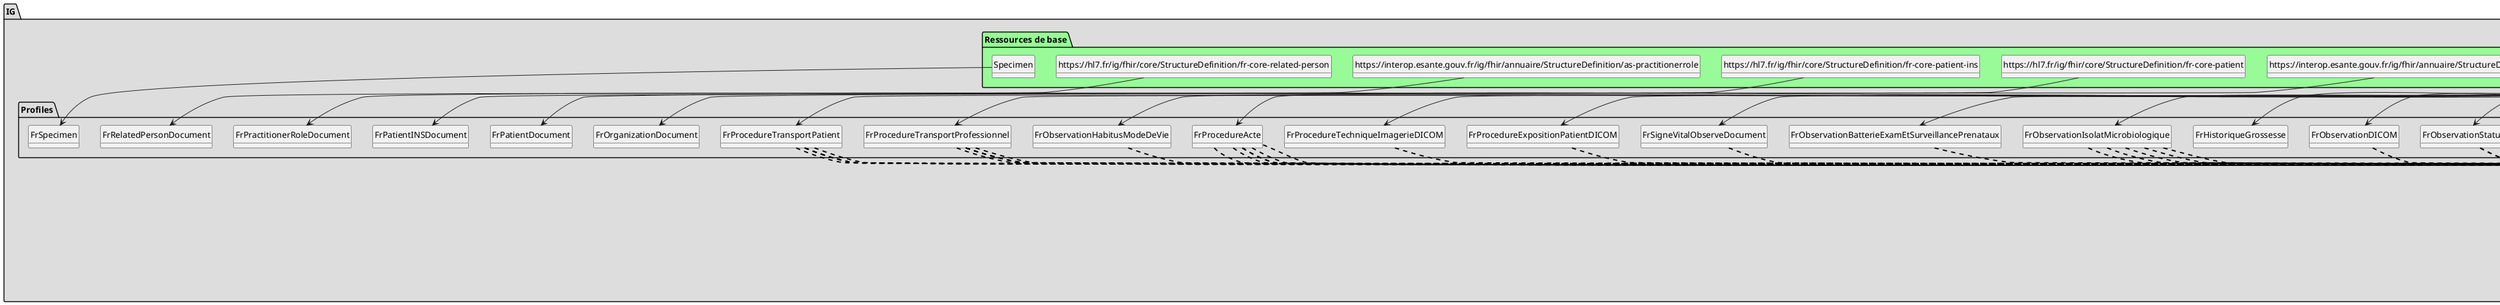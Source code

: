 @startuml
set namespaceSeparator ?
hide circle
hide class fields

package IG #DDDDDD{

     package Profiles #DDDDDD{

        class Auteur{

             Auteur => [1..None]
             Auteur.roleFonctionnel => [0..1]
             Auteur.horodatageParticipation => [1..1]
             Auteur.auteur[x] => [1..1]
        } 

        class Consentement{

             Consentement => [None..None]
             Consentement.identifiantConsentement => [0..*]
             Consentement.typeConsentement => [1..1]
             Consentement.statutConsentement => [1..1]
        } 

        class DestinatairePrevu{

             DestinatairePrevu => [None..None]
             DestinatairePrevu.destinataire => [0..*]
        } 

        class DocumentDeReference{

             DocumentDeReference => [None..1]
             DocumentDeReference.typeReference => [1..1]
             DocumentDeReference.identifiantUniqueDocument => [1..1]
        } 

        class EnteteDocument{

             EnteteDocument => [1..1]
             EnteteDocument.identifiantUniqueDocument => [1..1]
             EnteteDocument.modeleDocument => [1..1]
             EnteteDocument.typeDocument => [1..1]
             EnteteDocument.titreDocument => [1..1]
             EnteteDocument.dateDeCreationDocument => [1..1]
             EnteteDocument.niveauConfidentialiteDocument => [1..1]
             EnteteDocument.languePrincipaleDocument => [1..1]
             EnteteDocument.identifiantLotDeVersionsDocument => [1..1]
             EnteteDocument.versionDocument => [1..1]
             EnteteDocument.statutDocument => [1..1]
             EnteteDocument.patient => [1..1]
             EnteteDocument.auteur => [1..*]
             EnteteDocument.operateurSaisie => [0..1]
             EnteteDocument.informateur => [0..*]
             EnteteDocument.structureConservation => [1..1]
             EnteteDocument.destinataire => [0..*]
             EnteteDocument.responsable => [1..1]
             EnteteDocument.validateur => [0..*]
             EnteteDocument.participant => [0..*]
             EnteteDocument.prescription => [0..*]
             EnteteDocument.evenement => [1..*]
             EnteteDocument.documentDeReference => [0..1]
             EnteteDocument.consentementAssocie => [0..*]
             EnteteDocument.priseEncharge => [1..1]
        } 

        class Evenement{

             Evenement => [1..None]
             Evenement.identifiantEvenement => [0..*]
             Evenement.codeEvenement => [0..1]
             Evenement.codeEvenement.id => [None..0]
             Evenement.codeEvenement.extension => [None..0]
             Evenement.codeEvenement.translation => [0..*]
             Evenement.dateHeureEvenement => [0..1]
             Evenement.executantEvenement => [0..1]
             Evenement.executantEvenement.roleFonctionnel => [0..1]
             Evenement.executantEvenement.dateHeureParticipation => [0..1]
             Evenement.executantEvenement.executant => [1..1]
        } 

        class Informateur{

             Informateur => [None..None]
             Informateur.informateur => [1..1]
        } 

        class OperateurSaisie{

             OperateurSaisie => [None..1]
             OperateurSaisie.dateSaisie => [1..1]
             OperateurSaisie.operateurSaisie => [1..1]
        } 

        class Participant{

             Participant => [None..None]
             Participant.typeParticipation => [1..1]
             Participant.roleFonctionnel => [0..1]
             Participant.dateDebutEtOuFinParticipation => [1..1]
             Participant.participant => [1..1]
        } 

        class PatientUsager{

             PatientUsager => [1..1]
             PatientUsager.identifiantPatient => [1..*]
             PatientUsager.adresse => [0..*]
             PatientUsager.coordonneesTelecom => [0..*]
             PatientUsager.personnePhysique => [1..1]
             PatientUsager.personnePhysique.nomsPrenomsPatient => [1..1]
             PatientUsager.personnePhysique.nomsPrenomsPatient.nom => [1..*]
             PatientUsager.personnePhysique.nomsPrenomsPatient.nom.nomNaissance => [0..1]
             PatientUsager.personnePhysique.nomsPrenomsPatient.nom.nomUtilise => [0..1]
             PatientUsager.personnePhysique.nomsPrenomsPatient.prenom => [1..*]
             PatientUsager.personnePhysique.nomsPrenomsPatient.prenom.listePrenoms => [0..1]
             PatientUsager.personnePhysique.nomsPrenomsPatient.prenom.premierPrenom => [0..1]
             PatientUsager.personnePhysique.nomsPrenomsPatient.prenom.prenomUtilise => [0..1]
             PatientUsager.personnePhysique.sexe => [1..1]
             PatientUsager.personnePhysique.dateNaissance => [1..1]
             PatientUsager.personnePhysique.indicateurDeces => [0..1]
             PatientUsager.personnePhysique.dateDeces => [0..1]
             PatientUsager.personnePhysique.grossesseMultiple => [0..1]
             PatientUsager.personnePhysique.numeroOrdreNaissance => [0..1]
             PatientUsager.personnePhysique.representantPatient => [0..*]
             PatientUsager.personnePhysique.representantPatient.adresse => [0..*]
             PatientUsager.personnePhysique.representantPatient.coordonneesTelecom => [0..*]
             PatientUsager.personnePhysique.representantPatient.personneRepresentantPatient => [0..1]
             PatientUsager.personnePhysique.representantPatient.personneRepresentantPatient.nomsPrenomsRepresentantPatient => [1..1]
             PatientUsager.personnePhysique.representantPatient.personneRepresentantPatient.nomsPrenomsRepresentantPatient.nom => [1..3]
             PatientUsager.personnePhysique.representantPatient.personneRepresentantPatient.nomsPrenomsRepresentantPatient.prenom => [0..*]
             PatientUsager.personnePhysique.representantPatient.structureRepresentantPatient => [0..1]
             PatientUsager.personnePhysique.representantPatient.structureRepresentantPatient.identifiant => [0..1]
             PatientUsager.personnePhysique.representantPatient.structureRepresentantPatient.nom => [0..1]
             PatientUsager.personnePhysique.lieuNaissance => [0..1]
             PatientUsager.personnePhysique.lieuNaissance.nomLieuNaissance => [0..1]
             PatientUsager.personnePhysique.lieuNaissance.adresseLieuNaissance => [0..1]
             PatientUsager.personnePhysique.lieuNaissance.adresseLieuNaissance.codeOfficielGeographiqueLieuNaissance => [0..1]
        } 

        class PersonneStructure{

             PersonneStructure => [None..None]
             PersonneStructure.personne => [0..1]
             PersonneStructure.personne.identifiantPersonne => [0..1]
             PersonneStructure.personne.professionRole => [0..1]
             PersonneStructure.personne.lien => [0..1]
             PersonneStructure.personne.adresse => [0..*]
             PersonneStructure.personne.coordonneesTelecom => [0..*]
             PersonneStructure.personne.IdentitePersonne => [0..1]
             PersonneStructure.personne.IdentitePersonne.nomPersonne => [1..*]
             PersonneStructure.personne.IdentitePersonne.prenomPersonne => [0..*]
             PersonneStructure.personne.IdentitePersonne.civilite => [0..1]
             PersonneStructure.personne.IdentitePersonne.titre => [0..1]
             PersonneStructure.structure => [0..1]
             PersonneStructure.structure.identifiantStructure => [0..1]
             PersonneStructure.structure.nomStructure => [0..1]
             PersonneStructure.structure.adresse => [0..*]
             PersonneStructure.structure.coordonneesTelecom => [0..*]
             PersonneStructure.structure.cadreExercice => [0..1]
        } 

        class PersonneStructureAuteur{

             PersonneStructureAuteur => [None..None]
             PersonneStructureAuteur.personne => [0..1]
             PersonneStructureAuteur.personne.identifiantPersonne => [1..*]
             PersonneStructureAuteur.personne.professionRole => [0..1]
             PersonneStructureAuteur.personne.adresse => [0..*]
             PersonneStructureAuteur.personne.coordonneesTelecom => [0..*]
             PersonneStructureAuteur.personne.IdentitePersonne => [1..1]
             PersonneStructureAuteur.personne.IdentitePersonne.nomPersonne => [1..*]
             PersonneStructureAuteur.personne.IdentitePersonne.prenomPersonne => [0..*]
             PersonneStructureAuteur.personne.IdentitePersonne.civilite => [0..1]
             PersonneStructureAuteur.personne.IdentitePersonne.titre => [0..1]
             PersonneStructureAuteur.structure => [0..1]
             PersonneStructureAuteur.structure.identifiantStructure => [0..1]
             PersonneStructureAuteur.structure.nomStructure => [0..1]
             PersonneStructureAuteur.structure.adresse => [0..*]
             PersonneStructureAuteur.structure.coordonneesTelecom => [0..*]
             PersonneStructureAuteur.structure.secteurActivite => [0..1]
        } 

        class Prescription{

             Prescription => [None..None]
             Prescription.identifiantPrescription => [1..1]
             Prescription.accessionNumber => [0..1]
        } 

        class PriseEncharge{

             PriseEncharge => [1..1]
             PriseEncharge.identifiantPriseEnCharge => [0..*]
             PriseEncharge.typePriseEnCharge => [0..1]
             PriseEncharge.dateDebutFinPriseEnCharge => [1..1]
             PriseEncharge.typeSortie => [0..1]
             PriseEncharge.responsablePriseEnCharge => [0..1]
             PriseEncharge.personneImpliqueePriseEnCharge => [0..*]
             PriseEncharge.personneImpliqueePriseEnCharge.typeParticipation => [1..1]
             PriseEncharge.personneImpliqueePriseEnCharge.dateDebutFinParticipation => [0..1]
             PriseEncharge.personneImpliqueePriseEnCharge.professionnelImplique => [1..1]
             PriseEncharge.lieuPriseEnCharge => [1..1]
             PriseEncharge.lieuPriseEnCharge.structure => [0..1]
             PriseEncharge.lieuPriseEnCharge.structure.identifiantStructure => [0..1]
             PriseEncharge.lieuPriseEnCharge.structure.nomStructure => [0..1]
             PriseEncharge.lieuPriseEnCharge.structure.adresse => [0..1]
             PriseEncharge.lieuPriseEnCharge.structure.coordonneesTelecom => [0..*]
             PriseEncharge.lieuPriseEnCharge.structure.secteurActivite => [1..1]
             PriseEncharge.lieuPriseEnCharge.structure.secteurActivite.categorieEtablissement => [0..1]
             PriseEncharge.lieuPriseEnCharge.structure.typeStructure => [0..1]
        } 

        class Responsable{

             Responsable => [1..1]
             Responsable.dateHeurePriseResponsabilite => [1..1]
             Responsable.responsable => [1..1]
        } 

        class StructureConservation{

             StructureConservation => [1..1]
             StructureConservation.structure => [1..1]
             StructureConservation.structure.identifiantStructure => [1..1]
             StructureConservation.structure.nomStructure => [0..1]
             StructureConservation.structure.coordonneesTelecom => [0..1]
             StructureConservation.structure.adresse => [0..1]
        } 

        class SystemeStructureAuteur{

             SystemeStructureAuteur => [None..None]
             SystemeStructureAuteur.systeme => [1..1]
             SystemeStructureAuteur.systeme.identifiantSysteme => [1..*]
             SystemeStructureAuteur.systeme.typeSysteme => [1..1]
             SystemeStructureAuteur.systeme.nomModeleSysteme => [1..1]
             SystemeStructureAuteur.systeme.nomSysteme => [1..1]
             SystemeStructureAuteur.structure => [1..1]
             SystemeStructureAuteur.structure.identifiantStructure => [1..1]
             SystemeStructureAuteur.structure.nomStructure => [1..1]
             SystemeStructureAuteur.structure.adresse => [0..*]
             SystemeStructureAuteur.structure.coordonneesTelecom => [0..*]
             SystemeStructureAuteur.structure.secteurActivite => [0..1]
        } 

        class Validateur{

             Validateur => [None..None]
             Validateur.dateHeureAttestationValidite => [1..1]
             Validateur.validateur => [1..1]
        } 

        class FrObservationAccidentsTransfusionnels{

             Observation.identifier => [1..1]
             Observation.status => [None..None]
             Observation.code => [None..None]
             Observation.subject => [1..None]
             Observation.effective[x] => [1..None]
             Observation.performer => [None..None]
             Observation.performer.extension:author => <&plus>[0..1]
             Observation.performer.extension:author.extension:type => <&plus>[None..None]
             Observation.performer.extension:author.extension:type.value[x] => <&plus>[None..None]
             Observation.value[x] => [1..None]
             Observation.interpretation => [None..1]
             Observation.note => [None..None]
             Observation.method => [None..None]
        } 

        class FrObservationActeBiologiePrescrit{

             Observation.extension => [None..None]
             Observation.extension:priority => <&plus>[0..1]
             Observation.extension:priority.value[x].coding.code => <&plus>[None..None]
             Observation.extension:priority.value[x].coding.display => <&plus>[None..None]
             Observation.identifier => [1..1]
             Observation.basedOn => [None..None]
             Observation.status => [None..None]
             Observation.code => [None..None]
             Observation.effective[x] => [None..None]
             Observation.value[x] => [None..None]
             Observation.interpretation => [None..1]
             Observation.note => [None..1]
             Observation.bodySite => [None..None]
             Observation.bodySite.coding => [1..1]
             Observation.bodySite.coding.system => [None..None]
             Observation.method => [None..None]
             Observation.specimen => [1..None]
             Observation.hasMember => [5..None]
             Observation.hasMember:Contexte => [0..*]
             Observation.hasMember:Renouvellement => [0..1]
             Observation.hasMember:EnRapportAvecALD => [1..1]
             Observation.hasMember:EnRapportAvecAccidentTravail => [1..1]
             Observation.hasMember:EnRapportAvecLaPrevention => [1..1]
             Observation.hasMember:NonRemboursable => [1..1]
             Observation.hasMember:HorsNomenclature => [1..1]
        } 

        class FrProcedureActe{

             Procedure.extension => [None..None]
             Procedure.extension:priority => <&plus>[0..1]
             Procedure.extension:difficulte => <&plus>[0..1]
             Procedure.extension:scores => <&plus>[0..*]
             Procedure.identifier => [1..None]
             Procedure.status => [None..None]
             Procedure.code => [1..None]
             Procedure.subject => [None..None]
             Procedure.encounter => [None..None]
             Procedure.performed[x] => [None..None]
             Procedure.recorder => [None..None]
             Procedure.recorder.extension:author => <&plus>[0..1]
             Procedure.recorder.extension:author.extension:type => <&plus>[None..None]
             Procedure.recorder.extension:author.extension:type.value[x] => <&plus>[None..None]
             Procedure.recorder.extension:author.extension:reference => <&plus>[None..None]
             Procedure.recorder.extension:author.extension:reference.value[x] => <&plus>[None..None]
             Procedure.performer => [None..None]
             Procedure.performer.actor.extension:Intervenant => <&plus>[0..*]
             Procedure.performer.actor.extension:Intervenant.extension:type => <&plus>[None..None]
             Procedure.performer.actor.extension:Intervenant.extension:type.value[x] => <&plus>[None..None]
             Procedure.performer.actor.extension:Intervenant.extension:reference => <&plus>[None..None]
             Procedure.performer.actor.extension:Intervenant.extension:reference.value[x] => <&plus>[None..None]
             Procedure.performer.actor.extension:Informateur => <&plus>[0..*]
             Procedure.performer.actor.extension:Informateur.extension:type => <&plus>[None..None]
             Procedure.performer.actor.extension:Informateur.extension:type.value[x] => <&plus>[None..None]
             Procedure.performer.actor.extension:Informateur.extension:reference => <&plus>[None..None]
             Procedure.performer.actor.extension:Informateur.extension:reference.value[x] => <&plus>[None..None]
             Procedure.performer.actor.extension:Participant => <&plus>[0..*]
             Procedure.performer.actor.extension:Participant.extension:type => <&plus>[None..None]
             Procedure.performer.actor.extension:Participant.extension:type.value[x] => <&plus>[None..None]
             Procedure.performer.actor.extension:Participant.extension:reference => <&plus>[None..None]
             Procedure.performer.actor.extension:Participant.extension:reference.value[x] => <&plus>[None..None]
             Procedure.reasonReference => [None..None]
             Procedure.bodySite => [None..None]
             Procedure.bodySite:ApproachSiteCode => [0..*]
             Procedure.bodySite:ApproachSiteCode.coding => [1..1]
             Procedure.bodySite:ApproachSiteCode.coding.system => [None..None]
             Procedure.bodySite:TargetSiteCode => [0..*]
             Procedure.bodySite:TargetSiteCode.coding => [1..1]
             Procedure.bodySite:TargetSiteCode.coding.system => [None..None]
             Procedure.usedReference => [None..None]
        } 

        class FrObservationAdministrationDeDerivesDuSang{

             Observation.identifier => [1..1]
             Observation.status => [None..None]
             Observation.code => [None..None]
             Observation.subject => [1..None]
             Observation.effective[x] => [1..None]
             Observation.performer => [None..None]
             Observation.performer.extension:author => <&plus>[0..1]
             Observation.performer.extension:author.extension:type => <&plus>[None..None]
             Observation.performer.extension:author.extension:type.value[x] => <&plus>[None..None]
             Observation.performer.extension:author.extension:reference => <&plus>[None..None]
             Observation.performer.extension:author.extension:reference.value[x] => <&plus>[None..None]
             Observation.value[x] => [1..None]
             Observation.interpretation => [None..1]
             Observation.note => [None..None]
             Observation.method => [None..None]
        } 

        class FrAdministrationProduitsDeSanteDICOM{

             MedicationAdministration.status => [None..None]
             MedicationAdministration.medication[x] => [None..None]
             MedicationAdministration.medication[x]:medicationReference => [0..1]
             MedicationAdministration.dosage => [None..None]
             MedicationAdministration.dosage.route => [None..None]
             MedicationAdministration.dosage.dose => [None..None]
             MedicationAdministration.dosage.rate[x] => [None..None]
             MedicationAdministration.dosage.rate[x]:rateQuantity => [0..1]
        } 

        class FrAdministrationRadiopharmaceutiqueDICOM{

             MedicationAdministration.category => [1..None]
             MedicationAdministration.category.coding.system => [None..None]
             MedicationAdministration.category.coding.code => [None..None]
             MedicationAdministration.category.coding.display => [None..None]
             MedicationAdministration.medication[x] => [None..None]
             MedicationAdministration.medication[x]:medicationReference => [0..1]
             MedicationAdministration.dosage => [None..None]
             MedicationAdministration.dosage.route => [None..None]
             MedicationAdministration.dosage.dose => [None..None]
             MedicationAdministration.dosage.dose.extension:translation => <&plus>[0..1]
             MedicationAdministration.dosage.rate[x] => [None..None]
             MedicationAdministration.dosage.rate[x]:rateQuantity => [0..1]
        } 

        class FrAllergyIntolerance{

             AllergyIntolerance.identifier => [1..None]
             AllergyIntolerance.clinicalStatus => [None..None]
             AllergyIntolerance.verificationStatus => [None..None]
             AllergyIntolerance.criticality => [None..None]
             AllergyIntolerance.code => [1..None]
             AllergyIntolerance.patient => [None..None]
             AllergyIntolerance.onset[x] => [None..None]
             AllergyIntolerance.onset[x]:onsetPeriod => [0..1]
             AllergyIntolerance.onset[x]:onsetPeriod.start => [1..None]
             AllergyIntolerance.reaction => [None..None]
             AllergyIntolerance.reaction.manifestation => [None..None]
             AllergyIntolerance.reaction.onset => [None..None]
             AllergyIntolerance.reaction.severity => [None..None]
             AllergyIntolerance.reaction.note => [None..1]
        } 

        class FrObservationBatterieExamenBiologieMedicale{

             Observation.code => [None..None]
             Observation.code.extension:translation => <&plus>[0..1]
             Observation.code.text => [None..None]
             Observation.subject => [None..None]
             Observation.performer => [None..None]
             Observation.performer.extension:laboratoireExecutant => <&plus>[0..1]
             Observation.performer.extension:laboratoireExecutant.extension:type => <&plus>[None..None]
             Observation.performer.extension:laboratoireExecutant.extension:type.value[x] => <&plus>[None..None]
             Observation.performer.extension:laboratoireExecutant.extension:typeCode => <&plus>[None..None]
             Observation.performer.extension:laboratoireExecutant.extension:typeCode.value[x] => <&plus>[None..None]
             Observation.performer.extension:laboratoireExecutant.extension:reference => <&plus>[None..None]
             Observation.performer.extension:laboratoireExecutant.extension:reference.value[x] => <&plus>[None..None]
             Observation.performer.extension:auteur => <&plus>[0..1]
             Observation.performer.extension:auteur.extension:type => <&plus>[None..None]
             Observation.performer.extension:auteur.extension:type.value[x] => <&plus>[None..None]
             Observation.performer.extension:auteur.extension:reference => <&plus>[None..None]
             Observation.performer.extension:auteur.extension:reference.value[x] => <&plus>[None..None]
             Observation.performer.extension:participant => <&plus>[0..1]
             Observation.performer.extension:participant.extension:type => <&plus>[None..None]
             Observation.performer.extension:participant.extension:type.value[x] => <&plus>[None..None]
             Observation.performer.extension:participant.extension:typeCode => <&plus>[None..None]
             Observation.performer.extension:participant.extension:typeCode.value[x] => <&plus>[None..None]
             Observation.performer.extension:participant.extension:reference => <&plus>[None..None]
             Observation.performer.extension:participant.extension:reference.value[x] => <&plus>[None..None]
             Observation.specimen => [None..None]
             Observation.hasMember => [None..None]
             Observation.derivedFrom => [None..None]
        } 

        class FrObservationBatterieExamEtSurveillancePrenataux{

             Observation.code => [None..None]
             Observation.effective[x] => [None..None]
             Observation.performer => [None..None]
             Observation.performer.extension:author => <&plus>[0..*]
             Observation.performer.extension:author.extension:type => <&plus>[None..None]
             Observation.performer.extension:author.extension:type.value[x] => <&plus>[None..None]
             Observation.performer.extension:author.extension:reference => <&plus>[None..None]
             Observation.performer.extension:author.extension:reference.value[x] => <&plus>[None..None]
             Observation.component => [None..None]
             Observation.component.code => [None..None]
             Observation.component.value[x] => [None..None]
        } 

        class FrBundleDocument{

             Bundle.identifier => [1..None]
             Bundle.type => [None..None]
             Bundle.timestamp => [1..None]
             Bundle.entry => [7..None]
             Bundle.entry.fullUrl => [1..None]
             Bundle.entry:composition => [1..1]
             Bundle.entry:composition.resource => [None..None]
             Bundle.entry:patient => [1..1]
             Bundle.entry:patient.resource => [None..None]
             Bundle.entry:practitionerRole => [1..*]
             Bundle.entry:practitionerRole.resource => [None..None]
             Bundle.entry:practitioner => [1..*]
             Bundle.entry:practitioner.resource => [None..None]
             Bundle.entry:organization => [1..*]
             Bundle.entry:organization.resource => [None..None]
             Bundle.entry:device => [0..1]
             Bundle.entry:device.resource => [None..None]
             Bundle.entry:encounter => [1..*]
             Bundle.entry:encounter.resource => [None..None]
             Bundle.entry:location => [1..*]
             Bundle.entry:location.resource => [None..None]
             Bundle.entry:relatedPerson => [0..*]
             Bundle.entry:relatedPerson.resource => [None..None]
        } 

        class FrCarePlanDocument{

             CarePlan.identifier => [1..None]
             CarePlan.category => [1..1]
             CarePlan.category.coding => [1..1]
             CarePlan.category.coding.system => [None..None]
             CarePlan.category.coding.code => [None..None]
             CarePlan.category.coding.display => [None..None]
             CarePlan.author => [None..None]
             CarePlan.activity.reference => [None..None]
             CarePlan.activity.detail.product[x] => [None..None]
        } 

        class FrCompositionDocument{

             Composition.meta.profile => [None..None]
             Composition.meta.profile:canonical => [0..1]
             Composition.language => [1..None]
             Composition.extension => [1..None]
             Composition.extension:R5-Composition-version => <&plus>[1..None]
             Composition.extension:data-enterer => <&plus>[None..None]
             Composition.extension:data-enterer.extension => <&plus>[3..None]
             Composition.extension:data-enterer.extension:type => <&plus>[None..1]
             Composition.extension:data-enterer.extension:time => <&plus>[1..None]
             Composition.extension:data-enterer.extension:party => <&plus>[None..None]
             Composition.extension:data-enterer.extension:party.value[x] => <&plus>[None..None]
             Composition.extension:informant => <&plus>[None..None]
             Composition.extension:informant.extension:type => <&plus>[None..1]
             Composition.extension:informant.extension:party => <&plus>[None..None]
             Composition.extension:informant.extension:party.value[x] => <&plus>[None..None]
             Composition.extension:information-recipient => <&plus>[None..None]
             Composition.extension:information-recipient.extension:type => <&plus>[None..1]
             Composition.extension:information-recipient.extension:type.value[x] => <&plus>[None..None]
             Composition.extension:information-recipient.extension:party => <&plus>[None..None]
             Composition.extension:information-recipient.extension:party.value[x] => <&plus>[None..None]
             Composition.extension:participant => <&plus>[None..None]
             Composition.extension:participant.extension => <&plus>[3..None]
             Composition.extension:participant.extension:type => <&plus>[None..1]
             Composition.extension:participant.extension:type.value[x] => <&plus>[None..None]
             Composition.extension:participant.extension:function => <&plus>[None..1]
             Composition.extension:participant.extension:function.value[x] => <&plus>[None..None]
             Composition.extension:participant.extension:time => <&plus>[1..None]
             Composition.extension:participant.extension:party => <&plus>[None..None]
             Composition.extension:participant.extension:party.value[x] => <&plus>[None..None]
             Composition.identifier => [1..None]
             Composition.status => [None..None]
             Composition.type => [None..None]
             Composition.subject => [None..None]
             Composition.subject.reference => [1..None]
             Composition.encounter => [1..None]
             Composition.date => [None..None]
             Composition.author => [None..None]
             Composition.author.extension => [1..None]
             Composition.author.extension:time => <&plus>[1..1]
             Composition.title => [None..None]
             Composition.confidentiality => [1..None]
             Composition.attester => [1..None]
             Composition.attester:legal_attester => [1..None]
             Composition.attester:legal_attester.time => [1..None]
             Composition.attester:legal_attester.party => [1..None]
             Composition.attester:professional_attester => [None..None]
             Composition.attester:professional_attester.time => [1..None]
             Composition.attester:professional_attester.party => [1..None]
             Composition.custodian => [None..None]
             Composition.relatesTo => [1..None]
             Composition.relatesTo.target[x] => [None..None]
             Composition.relatesTo.target[x]:targetIdentifier => [None..None]
             Composition.relatesTo.target[x]:targetIdentifier.type => [1..None]
             Composition.relatesTo:replaced_document => [None..1]
             Composition.relatesTo:transformed_document => [0..1]
             Composition.relatesTo:transformed_document.code => [None..None]
             Composition.event => [1..None]
             Composition.event.extension => [None..None]
             Composition.event.extension:performer => <&plus>[0..1]
             Composition.event.period => [None..None]
             Composition.event.detail => [None..1]
             Composition.event:principalEvent => [1..1]
             Composition.event:principalEvent.extension => [1..None]
             Composition.event:principalEvent.extension:performer => <&plus>[1..1]
             Composition.event:principalEvent.period => [1..None]
             Composition.section => [None..None]
        } 

        class FrCondition{

             Condition.extension => [None..None]
             Condition.extension:statutClinique => <&plus>[0..1]
             Condition.identifier => [1..1]
             Condition.clinicalStatus => [1..None]
             Condition.verificationStatus => [None..None]
             Condition.category => [1..1]
             Condition.severity => [None..None]
             Condition.code => [1..None]
             Condition.bodySite => [None..None]
             Condition.bodySite.coding => [1..1]
             Condition.bodySite.coding.system => [None..None]
             Condition.subject => [None..None]
             Condition.onset[x] => [1..None]
             Condition.onset[x]:onsetDateTime => [0..1]
             Condition.abatement[x] => [None..None]
             Condition.abatement[x]:abatementDateTime => [0..1]
             Condition.recorder => [None..None]
             Condition.recorder.extension:author => <&plus>[0..1]
             Condition.recorder.extension:author.extension:type => <&plus>[None..None]
             Condition.recorder.extension:author.extension:type.value[x] => <&plus>[None..None]
             Condition.recorder.extension:author.extension:reference => <&plus>[None..None]
             Condition.recorder.extension:author.extension:reference.value[x] => <&plus>[None..None]
             Condition.evidence.detail => [None..None]
             Condition.note => [None..1]
        } 

        class FrAssignedAuthor{

             AssignedAuthor => [None..None]
             AssignedAuthor.nullFlavor => [None..0]
             AssignedAuthor.typeId.nullFlavor => [None..0]
             AssignedAuthor.typeId.assigningAuthorityName => [None..0]
             AssignedAuthor.typeId.displayable => [None..0]
             AssignedAuthor.id => [None..None]
             AssignedAuthor.id.nullFlavor => [None..0]
             AssignedAuthor.id.assigningAuthorityName => [None..0]
             AssignedAuthor.id.displayable => [None..0]
             AssignedAuthor.id.root => [1..None]
             AssignedAuthor.id.extension => [1..None]
             AssignedAuthor.sdtcIdentifiedBy => [None..0]
             AssignedAuthor.code => [None..None]
             AssignedAuthor.addr => [None..None]
             AssignedAuthor.telecom => [None..None]
             AssignedAuthor.assignedPerson => [None..None]
             AssignedAuthor.assignedAuthoringDevice => [None..None]
             AssignedAuthor.representedOrganization => [None..None]
        } 

        class FrAssignedCustodian{

             AssignedCustodian => [None..None]
             AssignedCustodian.typeId.nullFlavor => [None..0]
             AssignedCustodian.typeId.assigningAuthorityName => [None..0]
             AssignedCustodian.typeId.displayable => [None..0]
             AssignedCustodian.representedCustodianOrganization => [None..None]
        } 

        class FrAssignedEntity{

             AssignedEntity => [None..None]
             AssignedEntity.nullFlavor => [None..0]
             AssignedEntity.typeId.nullFlavor => [None..0]
             AssignedEntity.typeId.assigningAuthorityName => [None..0]
             AssignedEntity.typeId.displayable => [None..0]
             AssignedEntity.id => [None..1]
             AssignedEntity.id.nullFlavor => [None..0]
             AssignedEntity.id.assigningAuthorityName => [None..0]
             AssignedEntity.id.displayable => [None..0]
             AssignedEntity.id.root => [1..None]
             AssignedEntity.id.extension => [1..None]
             AssignedEntity.sdtcIdentifiedBy => [None..0]
             AssignedEntity.code => [None..None]
             AssignedEntity.code.nullFlavor => [None..0]
             AssignedEntity.code.codeSystemVersion => [None..0]
             AssignedEntity.code.sdtcValueSet => [None..0]
             AssignedEntity.code.sdtcValueSetVersion => [None..0]
             AssignedEntity.addr => [None..None]
             AssignedEntity.telecom => [None..None]
             AssignedEntity.assignedPerson => [None..None]
             AssignedEntity.representedOrganization => [None..None]
             AssignedEntity.sdtcPatient => [None..0]
        } 

        class FrAssociatedEntity{

             AssociatedEntity => [None..None]
             AssociatedEntity.nullFlavor => [None..0]
             AssociatedEntity.typeId.nullFlavor => [None..0]
             AssociatedEntity.typeId.assigningAuthorityName => [None..0]
             AssociatedEntity.typeId.displayable => [None..0]
             AssociatedEntity.classCode => [None..None]
             AssociatedEntity.id => [None..None]
             AssociatedEntity.id.root => [None..None]
             AssociatedEntity.id.extension => [None..None]
             AssociatedEntity.sdtcIdentifiedBy => [None..0]
             AssociatedEntity.code => [None..None]
             AssociatedEntity.addr => [None..None]
             AssociatedEntity.telecom => [None..None]
             AssociatedEntity.associatedPerson => [None..None]
             AssociatedEntity.scopingOrganization => [None..None]
        } 

        class FrAuthenticator{

             Authenticator => [None..None]
             Authenticator.nullFlavor => [None..0]
             Authenticator.typeId.nullFlavor => [None..0]
             Authenticator.typeId.assigningAuthorityName => [None..0]
             Authenticator.typeId.displayable => [None..0]
             Authenticator.time => [None..None]
             Authenticator.time.value => [None..None]
             Authenticator.signatureCode => [None..None]
             Authenticator.signatureCode.sdtcValueSet => [None..0]
             Authenticator.signatureCode.sdtcValueSetVersion => [None..0]
             Authenticator.sdtcSignatureText => [None..0]
             Authenticator.assignedEntity => [None..None]
        } 

        class FrAuthor{

             Author => [None..None]
             Author.nullFlavor => [None..0]
             Author.typeId.nullFlavor => [None..0]
             Author.typeId.assigningAuthorityName => [None..0]
             Author.typeId.displayable => [None..0]
             Author.functionCode => [None..None]
             Author.functionCode.nullFlavor => [None..0]
             Author.functionCode.code => [1..None]
             Author.functionCode.codeSystem => [1..None]
             Author.functionCode.codeSystemVersion => [None..0]
             Author.functionCode.sdtcValueSet => [None..0]
             Author.functionCode.sdtcValueSetVersion => [None..0]
             Author.functionCode.originalText => [None..None]
             Author.time => [None..None]
             Author.time.value => [1..None]
             Author.assignedAuthor => [None..None]
        } 

        class FrAuthoringDevice{

             AuthoringDevice.typeId.nullFlavor => [None..0]
             AuthoringDevice.typeId.assigningAuthorityName => [None..0]
             AuthoringDevice.typeId.displayable => [None..0]
             AuthoringDevice.determinerCode => [None..0]
             AuthoringDevice.manufacturerModelName => [1..None]
             AuthoringDevice.softwareName => [1..None]
        } 

        class FrAuthorization{

             Authorization => [None..None]
             Authorization.typeId.nullFlavor => [None..0]
             Authorization.typeId.assigningAuthorityName => [None..0]
             Authorization.typeId.displayable => [None..0]
             Authorization.consent => [None..None]
             Authorization.consent.id => [None..None]
             Authorization.consent.code => [1..None]
             Authorization.consent.statusCode.code => [None..None]
             Authorization.consent.statusCode.sdtcValueSet => [None..0]
             Authorization.consent.statusCode.sdtcValueSetVersion => [None..0]
        } 

        class FrClinicalDocument{

             ClinicalDocument => [None..None]
             ClinicalDocument.realmCode => [1..1]
             ClinicalDocument.typeId => [1..None]
             ClinicalDocument.templateId => [3..None]
             ClinicalDocument.id => [None..None]
             ClinicalDocument.code => [None..None]
             ClinicalDocument.title => [1..None]
             ClinicalDocument.effectiveTime => [None..None]
             ClinicalDocument.confidentialityCode => [None..None]
             ClinicalDocument.languageCode => [1..None]
             ClinicalDocument.setId => [1..None]
             ClinicalDocument.versionNumber => [1..None]
             ClinicalDocument.copyTime => [None..0]
             ClinicalDocument.recordTarget => [None..1]
             ClinicalDocument.author => [None..None]
             ClinicalDocument.dataEnterer => [None..None]
             ClinicalDocument.informant => [None..None]
             ClinicalDocument.custodian => [None..None]
             ClinicalDocument.informationRecipient => [None..None]
             ClinicalDocument.legalAuthenticator => [1..None]
             ClinicalDocument.authenticator => [None..None]
             ClinicalDocument.participant => [None..None]
             ClinicalDocument.inFulfillmentOf => [None..None]
             ClinicalDocument.documentationOf => [1..None]
             ClinicalDocument.relatedDocument => [None..1]
             ClinicalDocument.authorization => [None..None]
             ClinicalDocument.componentOf => [1..None]
        } 

        class FrComponentOf{

             ComponentOf => [None..None]
             ComponentOf.nullFlavor => [None..0]
             ComponentOf.typeId.nullFlavor => [None..0]
             ComponentOf.typeId.assigningAuthorityName => [None..0]
             ComponentOf.typeId.displayable => [None..0]
             ComponentOf.encompassingEncounter => [None..None]
        } 

        class FrCustodian{

             Custodian.nullFlavor => [None..0]
             Custodian.typeId.nullFlavor => [None..0]
             Custodian.typeId.assigningAuthorityName => [None..0]
             Custodian.typeId.displayable => [None..0]
             Custodian.assignedCustodian => [None..None]
        } 

        class FrDataEnterer{

             DataEnterer.nullFlavor => [None..0]
             DataEnterer.typeId.nullFlavor => [None..0]
             DataEnterer.typeId.assigningAuthorityName => [None..0]
             DataEnterer.typeId.displayable => [None..0]
             DataEnterer.contextControlCode => [None..0]
             DataEnterer.time => [1..None]
             DataEnterer.time.value => [None..None]
             DataEnterer.assignedEntity => [None..None]
        } 

        class FrDocumentationOf{

             DocumentationOf.nullFlavor => [None..0]
             DocumentationOf.typeId.nullFlavor => [None..0]
             DocumentationOf.typeId.assigningAuthorityName => [None..0]
             DocumentationOf.typeId.displayable => [None..0]
             DocumentationOf.serviceEvent => [None..None]
        } 

        class FrEncompassingEncounter{

             EncompassingEncounter.typeId.nullFlavor => [None..0]
             EncompassingEncounter.typeId.assigningAuthorityName => [None..0]
             EncompassingEncounter.typeId.displayable => [None..0]
             EncompassingEncounter.id => [None..None]
             EncompassingEncounter.code => [None..None]
             EncompassingEncounter.code.nullFlavor => [None..0]
             EncompassingEncounter.code.codeSystem => [1..None]
             EncompassingEncounter.code.codeSystemVersion => [None..0]
             EncompassingEncounter.code.displayName => [1..None]
             EncompassingEncounter.code.sdtcValueSet => [None..0]
             EncompassingEncounter.code.sdtcValueSetVersion => [None..0]
             EncompassingEncounter.effectiveTime => [None..None]
             EncompassingEncounter.sdtcAdmissionReferralSourceCode => [None..0]
             EncompassingEncounter.dischargeDispositionCode => [None..None]
             EncompassingEncounter.responsibleParty => [None..None]
             EncompassingEncounter.responsibleParty.nullFlavor => [None..0]
             EncompassingEncounter.responsibleParty.typeId.nullFlavor => [None..0]
             EncompassingEncounter.responsibleParty.typeId.assigningAuthorityName => [None..0]
             EncompassingEncounter.responsibleParty.typeId.displayable => [None..0]
             EncompassingEncounter.encounterParticipant => [None..None]
             EncompassingEncounter.location => [1..None]
             EncompassingEncounter.location.nullFlavor => [None..0]
             EncompassingEncounter.location.typeId.nullFlavor => [None..0]
             EncompassingEncounter.location.typeId.assigningAuthorityName => [None..0]
             EncompassingEncounter.location.typeId.displayable => [None..0]
             EncompassingEncounter.location.typeCode => [None..0]
             EncompassingEncounter.location.healthCareFacility => [None..None]
        } 

        class FrEncounterParticipant{

             EncounterParticipant.typeId.nullFlavor => [None..0]
             EncounterParticipant.typeId.assigningAuthorityName => [None..0]
             EncounterParticipant.typeId.displayable => [None..0]
             EncounterParticipant.typeCode => [None..None]
             EncounterParticipant.time => [None..None]
             EncounterParticipant.assignedEntity => [1..None]
        } 

        class FrHealthCareFacility{

             HealthCareFacility.nullFlavor => [None..0]
             HealthCareFacility.typeId.nullFlavor => [None..0]
             HealthCareFacility.typeId.assigningAuthorityName => [None..0]
             HealthCareFacility.typeId.displayable => [None..0]
             HealthCareFacility.id => [None..0]
             HealthCareFacility.sdtcIdentifiedBy => [None..0]
             HealthCareFacility.code => [1..None]
             HealthCareFacility.code.nullFlavor => [None..0]
             HealthCareFacility.code.code => [1..None]
             HealthCareFacility.code.codeSystem => [1..None]
             HealthCareFacility.code.codeSystemVersion => [None..0]
             HealthCareFacility.code.displayName => [1..None]
             HealthCareFacility.code.sdtcValueSet => [None..0]
             HealthCareFacility.code.sdtcValueSetVersion => [None..0]
             HealthCareFacility.code.translation => [None..1]
             HealthCareFacility.code.translation.nullFlavor => [None..0]
             HealthCareFacility.code.translation.code => [1..None]
             HealthCareFacility.code.translation.codeSystem => [1..None]
             HealthCareFacility.code.translation.codeSystemVersion => [None..0]
             HealthCareFacility.code.translation.displayName => [1..None]
             HealthCareFacility.code.translation.sdtcValueSet => [None..0]
             HealthCareFacility.code.translation.sdtcValueSetVersion => [None..0]
             HealthCareFacility.location => [None..None]
        } 

        class FrInFulfillmentOf{

             InFulfillmentOf.typeId.nullFlavor => [None..0]
             InFulfillmentOf.typeId.assigningAuthorityName => [None..0]
             InFulfillmentOf.typeId.displayable => [None..0]
             InFulfillmentOf.order => [None..None]
        } 

        class FrInformant{

             Informant.nullFlavor => [None..0]
             Informant.typeId.nullFlavor => [None..0]
             Informant.typeId.assigningAuthorityName => [None..0]
             Informant.typeId.displayable => [None..0]
             Informant.contextControlCode => [None..0]
             Informant.assignedEntity => [None..None]
             Informant.relatedEntity => [None..None]
        } 

        class FrInformationRecipient{

             InformationRecipient.nullFlavor => [None..0]
             InformationRecipient.typeId.nullFlavor => [None..0]
             InformationRecipient.typeId.assigningAuthorityName => [None..0]
             InformationRecipient.typeId.displayable => [None..0]
             InformationRecipient.intendedRecipient => [None..None]
        } 

        class FrIntendedRecipient{

             IntendedRecipient.typeId.nullFlavor => [None..0]
             IntendedRecipient.typeId.assigningAuthorityName => [None..0]
             IntendedRecipient.typeId.displayable => [None..0]
             IntendedRecipient.id => [None..None]
             IntendedRecipient.id.assigningAuthorityName => [None..0]
             IntendedRecipient.id.displayable => [None..0]
             IntendedRecipient.id.root => [1..None]
             IntendedRecipient.id.extension => [1..None]
             IntendedRecipient.addr => [None..None]
             IntendedRecipient.telecom => [None..None]
             IntendedRecipient.informationRecipient => [None..None]
             IntendedRecipient.receivedOrganization => [None..None]
             IntendedRecipient.receivedOrganization.id.assigningAuthorityName => [None..0]
             IntendedRecipient.receivedOrganization.id.displayable => [None..0]
             IntendedRecipient.receivedOrganization.id.root => [None..None]
        } 

        class FrLegalAuthenticator{

             LegalAuthenticator.nullFlavor => [None..0]
             LegalAuthenticator.typeId.nullFlavor => [None..0]
             LegalAuthenticator.typeId.assigningAuthorityName => [None..0]
             LegalAuthenticator.typeId.displayable => [None..0]
             LegalAuthenticator.contextControlCode => [None..0]
             LegalAuthenticator.time => [None..None]
             LegalAuthenticator.time.value => [None..None]
             LegalAuthenticator.signatureCode => [None..None]
             LegalAuthenticator.signatureCode.sdtcValueSet => [None..0]
             LegalAuthenticator.signatureCode.sdtcValueSetVersion => [None..0]
             LegalAuthenticator.sdtcSignatureText => [None..0]
             LegalAuthenticator.assignedEntity => [None..None]
             LegalAuthenticator.assignedEntity.code => [None..None]
        } 

        class FrName{

             PN.nullFlavor => [None..0]
             PN.use => [None..0]
             PN.item.delimiter => [None..0]
             PN.item.family => [None..None]
             PN.item.given => [None..1]
             PN.item.prefix => [None..1]
             PN.item.suffix => [None..1]
             PN.item.xmlText => [None..0]
             PN.validTime => [None..0]
        } 

        class FrOrder{

             Order.nullFlavor => [None..0]
             Order.typeId.nullFlavor => [None..0]
             Order.typeId.assigningAuthorityName => [None..0]
             Order.typeId.displayable => [None..0]
             Order.id => [None..None]
             Order.id.nullFlavor => [None..0]
             Order.id.assigningAuthorityName => [None..0]
             Order.id.displayable => [None..0]
             Order.id.root => [1..None]
             Order.id.extension => [None..None]
             Order.code => [None..0]
             Order.priorityCode => [None..0]
        } 

        class FrParentDocument{

             ParentDocument.nullFlavor => [None..0]
             ParentDocument.id => [None..1]
             ParentDocument.id.nullFlavor => [None..0]
             ParentDocument.id.assigningAuthorityName => [None..0]
             ParentDocument.id.displayable => [None..0]
             ParentDocument.id.root => [1..None]
             ParentDocument.id.extension => [None..None]
        } 

        class FrParticipant{

             Participant1.typeId.nullFlavor => [None..0]
             Participant1.typeId.assigningAuthorityName => [None..0]
             Participant1.typeId.displayable => [None..0]
             Participant1.typeCode => [None..None]
             Participant1.contextControlCode => [None..0]
             Participant1.functionCode => [None..None]
             Participant1.functionCode.nullFlavor => [None..0]
             Participant1.functionCode.code => [1..None]
             Participant1.functionCode.codeSystem => [1..None]
             Participant1.functionCode.codeSystemVersion => [None..0]
             Participant1.functionCode.sdtcValueSet => [None..0]
             Participant1.functionCode.sdtcValueSetVersion => [None..0]
             Participant1.functionCode.originalText => [None..None]
             Participant1.time => [1..None]
             Participant1.time.operator => [None..0]
             Participant1.time.low => [None..None]
             Participant1.time.center => [None..0]
             Participant1.time.width => [None..0]
             Participant1.time.high => [None..None]
             Participant1.associatedEntity => [None..None]
        } 

        class FrPatientRole{

             PatientRole.nullFlavor => [None..0]
             PatientRole.realmCode => [None..0]
             PatientRole.typeId => [None..0]
             PatientRole.templateId => [None..0]
             PatientRole.id => [None..None]
             PatientRole.id.nullFlavor => [None..0]
             PatientRole.id.assigningAuthorityName => [None..0]
             PatientRole.id.displayable => [None..0]
             PatientRole.id.root => [1..None]
             PatientRole.id.extension => [None..None]
             PatientRole.sdtcIdentifiedBy => [None..0]
             PatientRole.addr => [None..None]
             PatientRole.telecom => [None..None]
             PatientRole.patient => [1..None]
             PatientRole.providerOrganization => [None..0]
        } 

        class FrPatient{

             Patient.nullFlavor => [None..0]
             Patient.typeId.nullFlavor => [None..0]
             Patient.typeId.assigningAuthorityName => [None..0]
             Patient.typeId.displayable => [None..0]
             Patient.determinerCode => [None..0]
             Patient.name => [1..1]
             Patient.name.nullFlavor => [None..0]
             Patient.administrativeGenderCode => [1..None]
             Patient.birthTime => [1..None]
             Patient.sdtcDeceasedInd => [None..None]
             Patient.sdtcDeceasedTime => [None..None]
             Patient.sdtcMultipleBirthInd => [None..None]
             Patient.sdtcMultipleBirthOrderNumber => [None..None]
             Patient.maritalStatusCode => [None..0]
             Patient.religiousAffiliationCode => [None..0]
             Patient.raceCode => [None..0]
             Patient.sdtcRaceCode => [None..0]
             Patient.ethnicGroupCode => [None..0]
             Patient.sdtcEthnicGroupCode => [None..0]
             Patient.guardian => [None..None]
             Patient.birthplace => [None..None]
             Patient.languageCommunication => [None..0]
        } 

        class FrPerformer{

             Performer1.typeId.nullFlavor => [None..0]
             Performer1.typeId.assigningAuthorityName => [None..0]
             Performer1.typeId.displayable => [None..0]
             Performer1.typeCode => [None..None]
             Performer1.functionCode => [None..None]
             Performer1.time => [None..None]
             Performer1.assignedEntity => [None..None]
             Performer1.assignedEntity.code => [None..None]
        } 

        class FrAssignedPerson{

             Person => [None..None]
             Person.nullFlavor => [None..0]
             Person.typeId.nullFlavor => [None..0]
             Person.typeId.assigningAuthorityName => [None..0]
             Person.typeId.displayable => [None..0]
             Person.determinerCode => [None..0]
             Person.name => [1..1]
             Person.sdtcDesc => [None..0]
             Person.sdtcAsPatientRelationship => [None..0]
        } 

        class FrRecordTarget{

             RecordTarget.nullFlavor => [None..0]
             RecordTarget.typeId.nullFlavor => [None..0]
             RecordTarget.typeId.assigningAuthorityName => [None..0]
             RecordTarget.typeId.displayable => [None..0]
             RecordTarget.contextControlCode => [None..0]
             RecordTarget.patientRole => [None..None]
        } 

        class FrRelatedDocument{

             RelatedDocument.typeId.nullFlavor => [None..0]
             RelatedDocument.typeId.assigningAuthorityName => [None..0]
             RelatedDocument.typeId.displayable => [None..0]
             RelatedDocument.typeCode => [None..None]
             RelatedDocument.parentDocument => [None..None]
        } 

        class FrRelatedEntity{

             RelatedEntity.nullFlavor => [None..0]
             RelatedEntity.typeId.nullFlavor => [None..0]
             RelatedEntity.typeId.assigningAuthorityName => [None..0]
             RelatedEntity.typeId.displayable => [None..0]
             RelatedEntity.classCode => [None..None]
             RelatedEntity.code => [None..None]
             RelatedEntity.code.nullFlavor => [None..0]
             RelatedEntity.code.code => [1..None]
             RelatedEntity.code.codeSystem => [1..None]
             RelatedEntity.code.codeSystemVersion => [None..0]
             RelatedEntity.code.displayName => [1..None]
             RelatedEntity.code.sdtcValueSet => [None..0]
             RelatedEntity.code.sdtcValueSetVersion => [None..0]
             RelatedEntity.addr => [None..None]
             RelatedEntity.telecom => [1..None]
             RelatedEntity.relatedPerson => [1..None]
        } 

        class FrRepresentedCustodianOrganization{

             CustodianOrganization.typeId.nullFlavor => [None..0]
             CustodianOrganization.typeId.assigningAuthorityName => [None..0]
             CustodianOrganization.typeId.displayable => [None..0]
             CustodianOrganization.determinerCode => [None..0]
             CustodianOrganization.id => [None..1]
             CustodianOrganization.id.root => [None..None]
             CustodianOrganization.id.extension => [None..None]
             CustodianOrganization.name => [None..None]
             CustodianOrganization.telecom => [None..None]
             CustodianOrganization.sdtcTelecom => [None..0]
             CustodianOrganization.addr => [None..None]
        } 

        class FrRepresentedOrganization{

             Organization.typeId.nullFlavor => [None..0]
             Organization.typeId.assigningAuthorityName => [None..0]
             Organization.typeId.displayable => [None..0]
             Organization.determinerCode => [None..0]
             Organization.id => [None..None]
             Organization.name => [None..None]
             Organization.telecom => [None..None]
             Organization.addr => [None..None]
             Organization.standardIndustryClassCode => [None..None]
             Organization.standardIndustryClassCode.nullFlavor => [None..0]
             Organization.standardIndustryClassCode.code => [None..None]
        } 

        class FrServiceEvent{

             ServiceEvent.nullFlavor => [None..0]
             ServiceEvent.typeId.nullFlavor => [None..0]
             ServiceEvent.typeId.assigningAuthorityName => [None..0]
             ServiceEvent.typeId.displayable => [None..0]
             ServiceEvent.id => [None..None]
             ServiceEvent.code => [None..None]
             ServiceEvent.code.nullFlavor => [None..0]
             ServiceEvent.code.code => [1..None]
             ServiceEvent.code.codeSystem => [1..None]
             ServiceEvent.code.codeSystemVersion => [None..0]
             ServiceEvent.code.displayName => [1..None]
             ServiceEvent.code.sdtcValueSet => [None..0]
             ServiceEvent.code.sdtcValueSetVersion => [None..0]
             ServiceEvent.code.translation => [None..None]
             ServiceEvent.code.translation.nullFlavor => [None..0]
             ServiceEvent.code.translation.codeSystemVersion => [None..0]
             ServiceEvent.code.translation.sdtcValueSet => [None..0]
             ServiceEvent.code.translation.sdtcValueSetVersion => [None..0]
             ServiceEvent.code.translation.qualifier => [None..None]
             ServiceEvent.effectiveTime => [None..None]
             ServiceEvent.effectiveTime.nullFlavor => [None..0]
             ServiceEvent.effectiveTime.operator => [None..0]
             ServiceEvent.effectiveTime.low => [1..None]
             ServiceEvent.effectiveTime.center => [None..0]
             ServiceEvent.effectiveTime.width => [None..0]
             ServiceEvent.effectiveTime.high => [None..None]
             ServiceEvent.performer => [None..1]
             ServiceEvent.performer.nullFlavor => [None..0]
             ServiceEvent.performer.typeCode => [None..None]
        } 

        class FrDeviceDocument{

             Device.identifier => [1..None]
             Device.deviceName.name => [None..None]
             Device.deviceName.type => [None..None]
             Device.type => [None..None]
             Device.owner => [1..None]
        } 

        class FrDeviceRequestMedicalDevice{

             DeviceRequest.identifier => [1..None]
             DeviceRequest.code[x] => [None..None]
             DeviceRequest.code[x]:codeReference => [0..1]
             DeviceRequest.parameter => [None..1]
             DeviceRequest.parameter.value[x] => [None..None]
             DeviceRequest.parameter.value[x]:valueQuantity => [0..1]
             DeviceRequest.occurrence[x] => [None..None]
             DeviceRequest.occurrence[x]:occurrenceTiming => [0..1]
             DeviceRequest.occurrence[x]:occurrenceTiming.repeat.count => [None..None]
             DeviceRequest.occurrence[x]:occurrencePeriod => [0..1]
             DeviceRequest.requester => [None..None]
             DeviceRequest.requester.extension:prescripteur => <&plus>[0..1]
             DeviceRequest.requester.extension:prescripteur.extension:reference => <&plus>[None..None]
             DeviceRequest.requester.extension:prescripteur.extension:reference.value[x] => <&plus>[None..None]
             DeviceRequest.reasonReference => [None..None]
             DeviceRequest.reasonReference:EnRapportAvecALD => [0..1]
             DeviceRequest.reasonReference:EnRapportAvecAccidentTravail => [0..1]
             DeviceRequest.reasonReference:EnRapportAvecLaPrevention => [0..1]
             DeviceRequest.reasonReference:NonRemboursable => [0..1]
        } 

        class FrDeviceUseStatementMedicalDevice{

             DeviceUseStatement.identifier => [1..None]
             DeviceUseStatement.timing[x] => [None..None]
             DeviceUseStatement.source => [None..None]
             DeviceUseStatement.source.extension:performer => <&plus>[0..1]
             DeviceUseStatement.source.extension:performer.extension:type => <&plus>[None..None]
             DeviceUseStatement.source.extension:performer.extension:type.value[x] => <&plus>[None..None]
             DeviceUseStatement.source.extension:performer.extension:reference => <&plus>[None..None]
             DeviceUseStatement.source.extension:performer.extension:reference.value[x] => <&plus>[None..None]
             DeviceUseStatement.device => [None..None]
             DeviceUseStatement.reasonReference => [None..None]
             DeviceUseStatement.reasonReference:EnRapportAvecALD => [0..1]
             DeviceUseStatement.reasonReference:EnRapportAvecAccidentTravail => [0..1]
             DeviceUseStatement.reasonReference:EnRapportAvecLaPrevention => [0..1]
             DeviceUseStatement.reasonReference:NonRemboursable => [0..1]
        } 

        class FrDiagnosticReportDocument{

             DiagnosticReport.identifier => [1..1]
             DiagnosticReport.status => [None..None]
             DiagnosticReport.code => [None..None]
             DiagnosticReport.effective[x] => [1..None]
             DiagnosticReport.performer => [None..None]
             DiagnosticReport.performer.extension => [1..None]
             DiagnosticReport.performer.extension:performerFunction => <&plus>[1..1]
             DiagnosticReport.performer.extension:performerFunction.value[x].coding.code => <&plus>[None..None]
             DiagnosticReport.resultsInterpreter => [None..None]
             DiagnosticReport.resultsInterpreter.extension => [1..None]
             DiagnosticReport.resultsInterpreter.extension:performerFunction => <&plus>[1..1]
             DiagnosticReport.resultsInterpreter.extension:performerFunction.value[x].coding.code => <&plus>[None..None]
             DiagnosticReport.result => [1..None]
        } 

        class FrDirectiveAnticipee{

             Consent.status => [None..None]
             Consent.scope => [None..None]
             Consent.scope.coding.system => [None..None]
             Consent.scope.coding.code => [None..None]
             Consent.scope.coding.display => [None..None]
             Consent.dateTime => [None..None]
             Consent.source[x] => [None..None]
             Consent.source[x]:sourceReference => [0..1]
             Consent.source[x]:sourceAttachment => [0..1]
             Consent.source[x]:sourceAttachment.data => [None..None]
             Consent.source[x]:sourceAttachment.url => [None..None]
             Consent.provision => [None..None]
             Consent.provision.type => [None..None]
             Consent.provision.code => [None..None]
        } 

        class FrDocumentReference{

             DocumentReference.identifier => [1..1]
             DocumentReference.docStatus => [None..None]
             DocumentReference.type => [1..None]
             DocumentReference.date => [None..None]
             DocumentReference.content => [None..None]
             DocumentReference.content.attachment => [None..None]
             DocumentReference.content.attachment.data => [None..None]
             DocumentReference.content.attachment.url => [None..None]
        } 

        class FrEffetIndesirable{

             AdverseEvent.category => [1..1]
             AdverseEvent.date => [1..None]
             AdverseEvent.detected => [1..None]
             AdverseEvent.resultingCondition => [None..None]
             AdverseEvent.seriousness => [1..None]
             AdverseEvent.outcome => [None..None]
             AdverseEvent.suspectEntity => [1..None]
             AdverseEvent.suspectEntity.instance => [None..None]
             AdverseEvent.suspectEntity.causality => [None..1]
             AdverseEvent.suspectEntity.causality.assessment => [1..None]
        } 

        class FrObservationEnRapportAvecAccidentTravail{

             Observation.identifier => [1..1]
             Observation.status => [None..None]
             Observation.code => [None..None]
             Observation.subject => [1..None]
             Observation.effective[x] => [1..None]
             Observation.performer => [None..None]
             Observation.performer.extension:author => <&plus>[0..*]
             Observation.performer.extension:author.extension:type => <&plus>[None..None]
             Observation.performer.extension:author.extension:type.value[x] => <&plus>[None..None]
             Observation.performer.extension:author.extension:reference => <&plus>[None..None]
             Observation.performer.extension:author.extension:reference.value[x] => <&plus>[None..None]
             Observation.value[x] => [1..None]
             Observation.interpretation => [None..1]
             Observation.note => [None..None]
             Observation.method => [None..None]
        } 

        class FrObservationEnRapportAvecALD{

             Observation.identifier => [1..1]
             Observation.status => [None..None]
             Observation.code => [None..None]
             Observation.subject => [1..None]
             Observation.effective[x] => [1..None]
             Observation.performer => [None..None]
             Observation.performer.extension:author => <&plus>[0..*]
             Observation.performer.extension:author.extension:type => <&plus>[None..None]
             Observation.performer.extension:author.extension:type.value[x] => <&plus>[None..None]
             Observation.performer.extension:author.extension:reference => <&plus>[None..None]
             Observation.performer.extension:author.extension:reference.value[x] => <&plus>[None..None]
             Observation.value[x] => [1..None]
             Observation.interpretation => [None..1]
             Observation.note => [None..None]
             Observation.method => [None..None]
        } 

        class FrObservationEnRapportAvecLaPrevention{

             Observation.identifier => [1..1]
             Observation.status => [None..None]
             Observation.code => [None..None]
             Observation.subject => [1..None]
             Observation.effective[x] => [1..None]
             Observation.performer => [None..None]
             Observation.performer.extension:author => <&plus>[0..*]
             Observation.performer.extension:author.extension:type => <&plus>[None..None]
             Observation.performer.extension:author.extension:type.value[x] => <&plus>[None..None]
             Observation.performer.extension:author.extension:reference => <&plus>[None..None]
             Observation.performer.extension:author.extension:reference.value[x] => <&plus>[None..None]
             Observation.value[x] => [1..None]
             Observation.interpretation => [None..1]
             Observation.note => [None..None]
             Observation.method => [None..None]
        } 

        class FrEncounterDocument{

             Encounter.type => [None..None]
             Encounter.participant => [None..None]
             Encounter.participant:responsibleParty => [0..1]
             Encounter.participant:responsibleParty.type => [None..None]
             Encounter.participant:responsibleParty.type.coding.system => [None..None]
             Encounter.participant:responsibleParty.type.coding.code => [None..None]
             Encounter.participant:responsibleParty.individual => [1..None]
             Encounter.participant:encounterParticipant => [0..*]
             Encounter.participant:encounterParticipant.type => [None..None]
             Encounter.participant:encounterParticipant.individual => [1..None]
             Encounter.period => [None..None]
             Encounter.hospitalization.dischargeDisposition => [None..None]
             Encounter.hospitalization.dischargeDisposition.coding.system => [None..None]
             Encounter.location => [1..1]
             Encounter.location.location => [None..None]
        } 

        class FrEncounterEvenementDocument{

             Encounter => [None..None]
             Encounter.extension => [None..None]
             Encounter.extension:caracteristique => <&plus>[0..*]
             Encounter.extension:commentaire => <&plus>[0..*]
             Encounter.extension:urlPiecesJointes => <&plus>[0..*]
             Encounter.class => [None..None]
             Encounter.type.extension:qualifier => <&plus>[0..*]
             Encounter.priority => [None..0]
             Encounter.period.start => [1..None]
             Encounter.period.end => [None..None]
             Encounter.reasonReference => [None..None]
        } 

        class FrEncounter{

             Encounter.identifier => [1..None]
             Encounter.status => [None..None]
             Encounter.class => [None..None]
             Encounter.priority => [None..None]
             Encounter.subject => [None..None]
             Encounter.participant => [None..None]
             Encounter.participant.individual.extension:executant => <&plus>[0..*]
             Encounter.participant.individual.extension:executant.extension:type => <&plus>[None..None]
             Encounter.participant.individual.extension:executant.extension:type.value[x] => <&plus>[None..None]
             Encounter.participant.individual.extension:author => <&plus>[0..*]
             Encounter.participant.individual.extension:author.extension:type => <&plus>[None..None]
             Encounter.participant.individual.extension:author.extension:type.value[x] => <&plus>[None..None]
             Encounter.participant.individual.extension:informant => <&plus>[0..*]
             Encounter.participant.individual.extension:informant.extension:type => <&plus>[None..None]
             Encounter.participant.individual.extension:informant.extension:type.value[x] => <&plus>[None..None]
             Encounter.period => [None..None]
             Encounter.location => [None..1]
             Encounter.location.location => [None..None]
        } 

        class FrEndpointWadoDICOM{

             Endpoint.connectionType => [None..None]
             Endpoint.connectionType.code => [None..None]
             Endpoint.connectionType.display => [None..None]
             Endpoint.payloadMimeType => [1..1]
             Endpoint.address => [None..None]
        } 

        class FrFamilyMemberHistory{

             FamilyMemberHistory.status => [None..None]
             FamilyMemberHistory.patient => [None..None]
             FamilyMemberHistory.date => [None..None]
             FamilyMemberHistory.relationship => [None..None]
             FamilyMemberHistory.condition => [None..None]
             FamilyMemberHistory.condition.extension => [None..None]
             FamilyMemberHistory.condition.extension:bodySite => <&plus>[0..1]
             FamilyMemberHistory.condition.extension:interpretation => <&plus>[0..1]
             FamilyMemberHistory.condition.extension:method => <&plus>[0..1]
             FamilyMemberHistory.condition.extension:author => <&plus>[0..1]
             FamilyMemberHistory.condition.extension:author.extension:type => <&plus>[None..None]
             FamilyMemberHistory.condition.extension:author.extension:type.value[x] => <&plus>[None..None]
             FamilyMemberHistory.condition.extension:author.extension:reference => <&plus>[None..None]
             FamilyMemberHistory.condition.extension:author.extension:reference.value[x] => <&plus>[None..None]
             FamilyMemberHistory.condition.code => [None..None]
             FamilyMemberHistory.condition.outcome => [1..None]
        } 

        class FrHistoriqueGrossesseList{

             List.identifier => [1..1]
             List.status => [None..None]
             List.code => [1..None]
             List.code.coding.system => [None..None]
             List.code.coding.code => [None..None]
             List.code.coding.display => [None..None]
             List.date => [1..None]
             List.entry => [1..None]
             List.entry.item => [None..None]
        } 

        class FrHistoriqueGrossesse{

             Observation.identifier => [1..1]
             Observation.status => [None..None]
             Observation.code => [None..None]
             Observation.code.coding.system => [None..None]
             Observation.code.coding.code => [None..None]
             Observation.code.coding.display => [None..None]
             Observation.effective[x] => [1..None]
             Observation.value[x] => [None..0]
             Observation.hasMember => [1..None]
        } 

        class FrObservationHorsNomenclature{

             Observation.identifier => [1..1]
             Observation.status => [None..None]
             Observation.code => [None..None]
             Observation.subject => [1..None]
             Observation.effective[x] => [1..None]
             Observation.performer => [None..None]
             Observation.performer.extension:author => <&plus>[0..*]
             Observation.performer.extension:author.extension:type => <&plus>[None..None]
             Observation.performer.extension:author.extension:type.value[x] => <&plus>[None..None]
             Observation.performer.extension:author.extension:reference => <&plus>[None..None]
             Observation.performer.extension:author.extension:reference.value[x] => <&plus>[None..None]
             Observation.value[x] => [1..None]
             Observation.interpretation => [None..1]
             Observation.note => [None..None]
             Observation.method => [None..None]
        } 

        class HumanNameDocument{

             HumanName.family => [1..None]
             HumanName.prefix => [None..None]
             HumanName.suffix => [None..None]
        } 

        class FrImagingStudyExamenImagerieDICOM{

             ImagingStudy.identifier => [1..None]
             ImagingStudy.started => [None..None]
             ImagingStudy.procedureCode => [1..1]
             ImagingStudy.procedureCode.coding.system => [None..None]
             ImagingStudy.procedureCode.coding.code => [None..None]
             ImagingStudy.procedureCode.coding.display => [None..None]
             ImagingStudy.reasonReference => [None..1]
             ImagingStudy.series => [1..1]
             ImagingStudy.series.uid => [None..None]
             ImagingStudy.series.modality => [None..None]
             ImagingStudy.series.endpoint => [None..None]
             ImagingStudy.series.started => [None..None]
             ImagingStudy.series.instance => [1..None]
             ImagingStudy.series.instance:parent => [1..1]
             ImagingStudy.series.instance:parent.sopClass => [None..None]
             ImagingStudy.series.instance:parent.number => [None..None]
             ImagingStudy.series.instance:subordonnee => [0..*]
             ImagingStudy.series.instance:subordonnee.sopClass => [None..None]
             ImagingStudy.series.instance:subordonnee.number => [None..None]
        } 

        class FrLocationDocument{

             Location.name => [None..None]
             Location.type => [None..None]
             Location.type.coding => [1..None]
             Location.type.coding:secteurActivite => [1..1]
             Location.type.coding:secteurActivite.code => [None..None]
             Location.type.coding:categorieEtablissement => [0..1]
             Location.type.coding:categorieEtablissement.code => [None..None]
             Location.address => [None..None]
        } 

        class FrMediaImageIllustrative{

             Media.basedOn => [None..None]
             Media.partOf => [None..None]
             Media.subject => [None..None]
             Media.operator => [None..None]
             Media.operator.extension:performer => <&plus>[0..*]
             Media.operator.extension:performer.extension:type => <&plus>[None..None]
             Media.operator.extension:performer.extension:type.value[x] => <&plus>[None..None]
             Media.operator.extension:author => <&plus>[0..*]
             Media.operator.extension:author.extension:type => <&plus>[None..None]
             Media.operator.extension:author.extension:type.value[x] => <&plus>[None..None]
             Media.operator.extension:author.extension:reference => <&plus>[None..None]
             Media.operator.extension:author.extension:reference.value[x] => <&plus>[None..None]
             Media.operator.extension:informant => <&plus>[0..*]
             Media.operator.extension:informant.extension:type => <&plus>[None..None]
             Media.operator.extension:informant.extension:type.value[x] => <&plus>[None..None]
             Media.operator.extension:participant => <&plus>[0..*]
             Media.operator.extension:participant.extension:type => <&plus>[None..None]
             Media.operator.extension:participant.extension:type.value[x] => <&plus>[None..None]
             Media.reasonCode => [None..None]
             Media.content.contentType => [None..None]
             Media.content.language => [None..None]
             Media.content.data => [None..None]
        } 

        class FrMedicationAdministrationDocument{

             MedicationAdministration.text => [1..None]
             MedicationAdministration.extension => [None..None]
             MedicationAdministration.extension:Prescription => <&plus>[0..*]
             MedicationAdministration.extension:precondition => <&plus>[0..1]
             MedicationAdministration.identifier => [1..None]
             MedicationAdministration.status => [None..None]
             MedicationAdministration.category => [None..None]
             MedicationAdministration.medication[x] => [None..None]
             MedicationAdministration.effective[x] => [None..None]
             MedicationAdministration.reasonReference => [None..None]
             MedicationAdministration.dosage.extension => [None..None]
             MedicationAdministration.dosage.extension:frequenceAdministration => <&plus>[0..1]
             MedicationAdministration.dosage.extension:sequence => <&plus>[0..*]
             MedicationAdministration.dosage.text => [None..None]
             MedicationAdministration.dosage.site => [None..None]
             MedicationAdministration.dosage.route => [None..None]
             MedicationAdministration.dosage.dose => [None..None]
             MedicationAdministration.dosage.rate[x] => [None..None]
             MedicationAdministration.dosage.rate[x]:rateRatio => [0..1]
             MedicationAdministration.dosage.rate[x]:rateQuantity => [0..1]
        } 

        class FrMedicationsCombinaisonDocument{

             Medication.ingredient => [None..None]
             Medication.ingredient.item[x] => [None..None]
             Medication.ingredient.item[x]:itemReference => [0..1]
        } 

        class FrMedicationDispenseDocument{

             MedicationDispense.text => [1..None]
             MedicationDispense.identifier => [1..1]
             MedicationDispense.medication[x] => [None..None]
             MedicationDispense.supportingInformation => [None..1]
             MedicationDispense.authorizingPrescription => [None..1]
             MedicationDispense.type => [1..None]
             MedicationDispense.type.coding => [None..None]
             MedicationDispense.quantity => [1..None]
             MedicationDispense.quantity.unit => [None..None]
             MedicationDispense.dosageInstruction.text => [None..None]
             MedicationDispense.dosageInstruction.additionalInstruction => [None..None]
             MedicationDispense.dosageInstruction.patientInstruction => [None..None]
             MedicationDispense.substitution => [None..None]
             MedicationDispense.substitution.type => [1..None]
        } 

        class FrMedicationDocument{

             Medication.extension => [1..None]
             Medication.extension:productName => <&plus>[1..1]
             Medication.extension:classification => <&plus>[0..*]
             Medication.extension:conditionnement => <&plus>[0..*]
             Medication.code => [1..None]
             Medication.code.coding.extension:translation => <&plus>[0..*]
             Medication.code.coding.extension:translation.value[x].coding.system => <&plus>[None..None]
             Medication.form => [None..None]
             Medication.ingredient => [None..None]
             Medication.ingredient.item[x] => [None..None]
             Medication.ingredient.item[x].extension => [1..None]
             Medication.ingredient.item[x].extension:NomSubstance => <&plus>[1..1]
             Medication.ingredient.strength => [None..None]
             Medication.ingredient.strength.numerator => [1..None]
             Medication.ingredient.strength.denominator => [1..None]
             Medication.batch.lotNumber => [None..None]
             Medication.batch.expirationDate => [None..None]
        } 

        class FrMedicationRequestDocument{

             MedicationRequest.text => [1..None]
             MedicationRequest.extension => [None..None]
             MedicationRequest.extension:precondition => <&plus>[0..1]
             MedicationRequest.identifier => [2..None]
             MedicationRequest.identifier:identifierEntree => [1..*]
             MedicationRequest.identifier:referencePrescription => [1..*]
             MedicationRequest.status => [None..None]
             MedicationRequest.intent => [None..None]
             MedicationRequest.category => [None..1]
             MedicationRequest.category.coding => [1..1]
             MedicationRequest.category.coding.system => [None..None]
             MedicationRequest.category.coding.code => [None..None]
             MedicationRequest.category.coding.display => [None..None]
             MedicationRequest.doNotPerform => [None..None]
             MedicationRequest.medication[x] => [None..None]
             MedicationRequest.supportingInformation => [None..None]
             MedicationRequest.supportingInformation.identifier => [None..None]
             MedicationRequest.authoredOn => [None..None]
             MedicationRequest.requester => [None..None]
             MedicationRequest.requester.extension:author => <&plus>[0..1]
             MedicationRequest.requester.extension:author.extension:type => <&plus>[None..None]
             MedicationRequest.requester.extension:author.extension:type.value[x] => <&plus>[None..None]
             MedicationRequest.requester.extension:author.extension:reference => <&plus>[None..None]
             MedicationRequest.requester.extension:author.extension:reference.value[x] => <&plus>[None..None]
             MedicationRequest.performer => [None..None]
             MedicationRequest.performer.extension:prescripteur => <&plus>[0..1]
             MedicationRequest.performer.extension:prescripteur.extension:type => <&plus>[None..None]
             MedicationRequest.performer.extension:prescripteur.extension:type.value[x] => <&plus>[None..None]
             MedicationRequest.performer.extension:prescripteur.extension:reference => <&plus>[None..None]
             MedicationRequest.performer.extension:prescripteur.extension:reference.value[x] => <&plus>[None..None]
             MedicationRequest.reasonReference => [None..None]
             MedicationRequest.reasonReference:renouvellement => [0..1]
             MedicationRequest.reasonReference:ald => [0..1]
             MedicationRequest.reasonReference:accidentTravail => [0..1]
             MedicationRequest.reasonReference:prevention => [0..1]
             MedicationRequest.reasonReference:nonRemboursable => [0..1]
             MedicationRequest.reasonReference:horsAMM => [0..1]
             MedicationRequest.dosageInstruction => [None..None]
             MedicationRequest.dosageInstruction.sequence => [None..None]
             MedicationRequest.dosageInstruction.additionalInstruction => [None..None]
             MedicationRequest.dosageInstruction.additionalInstruction.text => [None..None]
             MedicationRequest.dosageInstruction.timing => [None..None]
             MedicationRequest.dosageInstruction.timing.repeat => [None..None]
             MedicationRequest.dosageInstruction.timing.repeat.bounds[x] => [None..None]
             MedicationRequest.dosageInstruction.timing.repeat.bounds[x]:boundsPeriod => [0..1]
             MedicationRequest.dosageInstruction.timing.repeat.bounds[x]:boundsPeriod.start => [None..None]
             MedicationRequest.dosageInstruction.timing.repeat.bounds[x]:boundsPeriod.end => [None..None]
             MedicationRequest.dosageInstruction.timing.repeat.frequency => [None..None]
             MedicationRequest.dosageInstruction.timing.repeat.period => [None..None]
             MedicationRequest.dosageInstruction.timing.repeat.periodUnit => [None..None]
             MedicationRequest.dosageInstruction.timing.repeat.when => [None..None]
             MedicationRequest.dosageInstruction.timing.repeat.offset => [None..None]
             MedicationRequest.dosageInstruction.asNeeded[x] => [None..None]
             MedicationRequest.dosageInstruction.site => [None..None]
             MedicationRequest.dosageInstruction.route => [None..None]
             MedicationRequest.dosageInstruction.doseAndRate.dose[x] => [None..None]
             MedicationRequest.dosageInstruction.doseAndRate.dose[x]:doseRange => [0..1]
             MedicationRequest.dosageInstruction.doseAndRate.dose[x]:doseRange.low => [1..None]
             MedicationRequest.dosageInstruction.doseAndRate.dose[x]:doseRange.high => [1..None]
             MedicationRequest.dosageInstruction.doseAndRate.rate[x] => [None..None]
             MedicationRequest.dosageInstruction.doseAndRate.rate[x]:rateRange => [0..1]
             MedicationRequest.dosageInstruction.doseAndRate.rate[x]:rateRange.low => [1..None]
             MedicationRequest.dosageInstruction.doseAndRate.rate[x]:rateRange.high => [1..None]
             MedicationRequest.dosageInstruction.maxDosePerPeriod => [None..None]
             MedicationRequest.dosageInstruction.maxDosePerPeriod.numerator => [1..None]
             MedicationRequest.dosageInstruction.maxDosePerPeriod.denominator => [1..None]
             MedicationRequest.dispenseRequest => [None..None]
             MedicationRequest.dispenseRequest.extension => [None..None]
             MedicationRequest.dispenseRequest.extension:instructionsAuDispensateur => <&plus>[0..1]
             MedicationRequest.dispenseRequest.numberOfRepeatsAllowed => [None..None]
             MedicationRequest.dispenseRequest.quantity => [None..None]
             MedicationRequest.substitution => [1..None]
             MedicationRequest.substitution.allowed[x] => [None..None]
             MedicationRequest.substitution.allowed[x]:allowedCodeableConcept => [0..1]
        } 

        class FrMedicationStatementDocument{

             MedicationStatement.text => [1..None]
             MedicationStatement.extension => [None..None]
             MedicationStatement.extension:Prescription => <&plus>[0..*]
             MedicationStatement.extension:precondition => <&plus>[0..1]
             MedicationStatement.identifier => [1..None]
             MedicationStatement.basedOn => [None..None]
             MedicationStatement.partOf => [None..None]
             MedicationStatement.status => [None..None]
             MedicationStatement.category => [None..None]
             MedicationStatement.medication[x] => [None..None]
             MedicationStatement.effective[x] => [None..None]
             MedicationStatement.reasonReference => [None..None]
             MedicationStatement.dosage => [None..None]
             MedicationStatement.dosage.extension:frequenceAdministration => <&plus>[0..1]
             MedicationStatement.dosage.sequence => [None..None]
             MedicationStatement.dosage.additionalInstruction => [None..None]
             MedicationStatement.dosage.additionalInstruction.text => [None..None]
             MedicationStatement.dosage.asNeeded[x] => [None..None]
             MedicationStatement.dosage.site => [None..None]
             MedicationStatement.dosage.route => [None..None]
             MedicationStatement.dosage.doseAndRate.rate[x] => [None..None]
             MedicationStatement.dosage.doseAndRate.rate[x]:rateRatio => [0..1]
             MedicationStatement.dosage.doseAndRate.rate[x]:rateQuantity => [0..1]
        } 

        class FrObservationNonRemboursable{

             Observation.identifier => [1..1]
             Observation.status => [None..None]
             Observation.code => [None..None]
             Observation.subject => [1..None]
             Observation.effective[x] => [1..None]
             Observation.performer => [None..None]
             Observation.performer.extension:author => <&plus>[0..*]
             Observation.performer.extension:author.extension:type => <&plus>[None..None]
             Observation.performer.extension:author.extension:type.value[x] => <&plus>[None..None]
             Observation.performer.extension:author.extension:reference => <&plus>[None..None]
             Observation.performer.extension:author.extension:reference.value[x] => <&plus>[None..None]
             Observation.value[x] => [1..None]
             Observation.interpretation => [None..1]
             Observation.note => [None..None]
             Observation.method => [None..None]
        } 

        class FrObjectifsDeReferenceDICOM{

             Observation.code => [None..None]
             Observation.value[x] => [1..None]
             Observation.value[x]:valueCodeableConcept => [1..1]
        } 

        class FrObservationContexte{

             Observation.identifier => [1..1]
             Observation.status => [None..None]
             Observation.code => [None..None]
             Observation.subject => [1..None]
             Observation.effective[x] => [1..None]
             Observation.performer => [None..None]
             Observation.performer.extension:author => <&plus>[0..*]
             Observation.performer.extension:author.extension:type => <&plus>[None..None]
             Observation.performer.extension:author.extension:type.value[x] => <&plus>[None..None]
             Observation.performer.extension:author.extension:reference => <&plus>[None..None]
             Observation.performer.extension:author.extension:reference.value[x] => <&plus>[None..None]
             Observation.value[x] => [1..None]
             Observation.interpretation => [None..1]
             Observation.note => [None..None]
             Observation.method => [None..None]
        } 

        class FrObservationDICOM{

             Observation.identifier => [1..1]
             Observation.status => [None..None]
             Observation.code => [None..None]
             Observation.effective[x] => [None..None]
             Observation.value[x] => [1..None]
             Observation.bodySite => [None..None]
             Observation.bodySite.extension:qualifier => <&plus>[0..*]
             Observation.bodySite.extension:qualifier.extension:name => <&plus>[None..None]
             Observation.bodySite.extension:qualifier.extension:name.value[x].coding.system => <&plus>[None..None]
             Observation.bodySite.extension:qualifier.extension:name.value[x].coding.code => <&plus>[None..None]
             Observation.bodySite.extension:qualifier.extension:name.value[x].coding.display => <&plus>[None..None]
             Observation.bodySite.extension:qualifier.extension:value => <&plus>[None..None]
             Observation.bodySite.extension:qualifier.extension:value.value[x] => <&plus>[None..None]
             Observation.hasMember => [None..None]
             Observation.derivedFrom => [None..None]
        } 

        class FrObservationDifficulte{

             Observation.identifier => [1..1]
             Observation.status => [None..None]
             Observation.code => [None..None]
             Observation.subject => [1..None]
             Observation.effective[x] => [1..None]
             Observation.performer => [None..None]
             Observation.performer.extension:author => <&plus>[0..*]
             Observation.performer.extension:author.extension:type => <&plus>[None..None]
             Observation.performer.extension:author.extension:type.value[x] => <&plus>[None..None]
             Observation.performer.extension:author.extension:reference => <&plus>[None..None]
             Observation.performer.extension:author.extension:reference.value[x] => <&plus>[None..None]
             Observation.value[x] => [1..None]
             Observation.interpretation => [None..1]
             Observation.note => [None..None]
             Observation.method => [None..None]
        } 

        class FrObservationEvaluation{

             Observation.category => [1..1]
             Observation.category.coding => [1..1]
             Observation.category.coding.system => [None..None]
             Observation.category.coding.code => [None..None]
             Observation.code => [None..None]
             Observation.code.extension:translation => <&plus>[0..1]
             Observation.performer => [None..None]
             Observation.performer.extension:Evaluateur => <&plus>[0..1]
             Observation.performer.extension:Evaluateur.extension:type => <&plus>[None..None]
             Observation.performer.extension:Evaluateur.extension:type.value[x] => <&plus>[None..None]
             Observation.performer.extension:Evaluateur.extension:typeCode => <&plus>[None..None]
             Observation.performer.extension:Evaluateur.extension:typeCode.value[x] => <&plus>[None..None]
             Observation.performer.extension:Evaluateur.extension:reference => <&plus>[None..None]
             Observation.performer.extension:Evaluateur.extension:reference.value[x] => <&plus>[None..None]
             Observation.performer.extension:Auteur => <&plus>[0..1]
             Observation.performer.extension:Auteur.extension:type => <&plus>[None..None]
             Observation.performer.extension:Auteur.extension:type.value[x] => <&plus>[None..None]
             Observation.performer.extension:Auteur.extension:reference => <&plus>[None..None]
             Observation.performer.extension:Auteur.extension:reference.value[x] => <&plus>[None..None]
             Observation.performer.extension:Participant => <&plus>[0..1]
             Observation.performer.extension:Participant.extension:type => <&plus>[None..None]
             Observation.performer.extension:Participant.extension:type.value[x] => <&plus>[None..None]
             Observation.performer.extension:Participant.extension:typeCode => <&plus>[None..None]
             Observation.performer.extension:Participant.extension:typeCode.value[x].coding.code => <&plus>[None..None]
             Observation.performer.extension:Participant.extension:reference => <&plus>[None..None]
             Observation.performer.extension:Participant.extension:reference.value[x] => <&plus>[None..None]
             Observation.value[x] => [1..None]
             Observation.interpretation => [None..1]
             Observation.note => [None..None]
             Observation.hasMember => [None..None]
             Observation.derivedFrom => [None..1]
             Observation.component => [None..None]
             Observation.component:ComposantN1 => [0..*]
             Observation.component:ComposantN1.extension => [None..None]
             Observation.component:ComposantN1.extension:note => <&plus>[0..*]
             Observation.component:ComposantN1.extension:note.value[x] => <&plus>[None..None]
             Observation.component:ComposantN1.code => [None..None]
             Observation.component:ComposantN1.value[x] => [1..None]
             Observation.component:ComposantN1.interpretation => [None..1]
             Observation.component:ComposantN2 => [0..*]
             Observation.component:ComposantN2.code => [None..None]
             Observation.component:ComposantN2.value[x] => [1..None]
             Observation.component:ComposantN2.interpretation => [None..1]
        } 

        class FrObservationGrossesseDocument{

             Observation.identifier => [1..1]
             Observation.status => [None..None]
             Observation.code => [None..None]
             Observation.subject => [1..None]
             Observation.effective[x] => [1..None]
             Observation.performer => [None..None]
             Observation.value[x] => [1..None]
             Observation.interpretation => [None..1]
             Observation.note => [None..None]
             Observation.method => [None..None]
        } 

        class FrObservationGroupeDeQuestionnairesDevaluation{

             Observation.identifier => [1..None]
             Observation.status => [None..None]
             Observation.effective[x] => [1..None]
             Observation.effective[x]:effectiveDateTime => [1..1]
             Observation.hasMember => [1..None]
        } 

        class FrObservationHabitusModeDeVie{

             Observation.category => [1..1]
             Observation.category.coding => [1..1]
             Observation.category.coding.system => [None..None]
             Observation.category.coding.code => [None..None]
             Observation.code => [None..None]
             Observation.code.coding => [None..None]
             Observation.code.coding.extension:qualifier => <&plus>[0..1]
             Observation.value[x] => [1..None]
        } 

        class FrObservationIsolatMicrobiologique{

             Observation.code => [None..None]
             Observation.subject => [1..None]
             Observation.performer => [None..None]
             Observation.performer.extension:laboratoireExecutant => <&plus>[0..1]
             Observation.performer.extension:laboratoireExecutant.extension:type => <&plus>[None..None]
             Observation.performer.extension:laboratoireExecutant.extension:type.value[x] => <&plus>[None..None]
             Observation.performer.extension:laboratoireExecutant.extension:typeCode => <&plus>[None..None]
             Observation.performer.extension:laboratoireExecutant.extension:typeCode.value[x] => <&plus>[None..None]
             Observation.performer.extension:laboratoireExecutant.extension:reference => <&plus>[None..None]
             Observation.performer.extension:laboratoireExecutant.extension:reference.value[x] => <&plus>[None..None]
             Observation.performer.extension:auteur => <&plus>[0..1]
             Observation.performer.extension:auteur.extension:type => <&plus>[None..None]
             Observation.performer.extension:auteur.extension:type.value[x] => <&plus>[None..None]
             Observation.performer.extension:auteur.extension:reference => <&plus>[None..None]
             Observation.performer.extension:auteur.extension:reference.value[x] => <&plus>[None..None]
             Observation.performer.extension:validateurResultat => <&plus>[0..1]
             Observation.performer.extension:validateurResultat.extension:type => <&plus>[None..None]
             Observation.performer.extension:validateurResultat.extension:type.value[x] => <&plus>[None..None]
             Observation.performer.extension:validateurResultat.extension:typeCode => <&plus>[None..None]
             Observation.performer.extension:validateurResultat.extension:typeCode.value[x] => <&plus>[None..None]
             Observation.performer.extension:validateurResultat.extension:typeCode.value[x].coding.code => <&plus>[None..None]
             Observation.performer.extension:validateurResultat.extension:reference => <&plus>[None..None]
             Observation.performer.extension:validateurResultat.extension:reference.value[x] => <&plus>[None..None]
             Observation.performer.extension:responsableExamen => <&plus>[0..1]
             Observation.performer.extension:responsableExamen.extension:type => <&plus>[None..None]
             Observation.performer.extension:responsableExamen.extension:type.value[x] => <&plus>[None..None]
             Observation.performer.extension:responsableExamen.extension:typeCode => <&plus>[None..None]
             Observation.performer.extension:responsableExamen.extension:typeCode.value[x].coding.code => <&plus>[None..None]
             Observation.performer.extension:responsableExamen.extension:reference => <&plus>[None..None]
             Observation.performer.extension:responsableExamen.extension:reference.value[x] => <&plus>[None..None]
             Observation.performer.extension:dispositifAuto => <&plus>[0..*]
             Observation.performer.extension:dispositifAuto.extension:type => <&plus>[None..None]
             Observation.performer.extension:dispositifAuto.extension:type.value[x] => <&plus>[None..None]
             Observation.performer.extension:dispositifAuto.extension:typeCode => <&plus>[None..None]
             Observation.performer.extension:dispositifAuto.extension:typeCode.value[x] => <&plus>[None..None]
             Observation.performer.extension:dispositifAuto.extension:typeCode.value[x].coding.code => <&plus>[None..None]
             Observation.performer.extension:dispositifAuto.extension:reference => <&plus>[None..None]
             Observation.performer.extension:dispositifAuto.extension:reference.value[x] => <&plus>[None..None]
             Observation.note => [None..None]
             Observation.specimen => [1..None]
             Observation.hasMember => [None..None]
             Observation.derivedFrom => [None..None]
        } 

        class FrObservationModaliteEntree{

             Observation.code => [None..None]
             Observation.performer => [None..None]
             Observation.performer.extension:author => <&plus>[0..*]
             Observation.performer.extension:author.extension:type => <&plus>[None..None]
             Observation.performer.extension:author.extension:type.value[x] => <&plus>[None..None]
             Observation.value[x] => [1..None]
        } 

        class FrObservationModaliteSortie{

             Observation.code => [None..None]
             Observation.performer => [None..None]
             Observation.performer.extension:author => <&plus>[0..*]
             Observation.performer.extension:author.extension:type => <&plus>[None..None]
             Observation.performer.extension:author.extension:type.value[x] => <&plus>[None..None]
             Observation.value[x] => [1..None]
        } 

        class FrObservationNaissanceDocument{

             Observation.status => [None..None]
             Observation.code => [None..None]
             Observation.code.coding.system => [None..None]
             Observation.code.coding.code => [None..None]
             Observation.code.coding.display => [None..None]
             Observation.focus => [1..1]
             Observation.effective[x] => [1..None]
             Observation.value[x] => [None..0]
             Observation.hasMember => [1..None]
        } 

        class FrObservationRechercheMicroOrganismes{

             Observation.identifier => [1..1]
             Observation.status => [None..None]
             Observation.code => [None..None]
             Observation.subject => [1..None]
             Observation.effective[x] => [1..None]
             Observation.performer => [None..None]
             Observation.performer.extension:author => <&plus>[0..1]
             Observation.performer.extension:author.extension:type => <&plus>[None..None]
             Observation.performer.extension:author.extension:type.value[x] => <&plus>[None..None]
             Observation.performer.extension:author.extension:reference => <&plus>[None..None]
             Observation.performer.extension:author.extension:reference.value[x] => <&plus>[None..None]
             Observation.value[x] => [1..None]
             Observation.interpretation => [None..1]
             Observation.note => [None..None]
             Observation.method => [None..None]
        } 

        class FrObservationRenouvellement{

             Observation.identifier => [1..1]
             Observation.status => [None..None]
             Observation.code => [None..None]
             Observation.subject => [1..None]
             Observation.effective[x] => [1..None]
             Observation.performer => [None..None]
             Observation.performer.extension:author => <&plus>[0..*]
             Observation.performer.extension:author.extension:type => <&plus>[None..None]
             Observation.performer.extension:author.extension:type.value[x] => <&plus>[None..None]
             Observation.value[x] => [1..None]
             Observation.value[x]:valueCodeableConcept => [1..1]
             Observation.interpretation => [None..1]
             Observation.note => [None..None]
             Observation.method => [None..None]
        } 

        class FrObservationResultatDocument{

             Observation.identifier => [1..1]
             Observation.status => [None..None]
             Observation.code => [None..None]
             Observation.subject => [1..None]
             Observation.effective[x] => [1..None]
             Observation.performer => [None..None]
             Observation.performer.extension:author => <&plus>[0..*]
             Observation.performer.extension:author.extension:type => <&plus>[None..None]
             Observation.performer.extension:author.extension:type.value[x] => <&plus>[None..None]
             Observation.performer.extension:author.extension:reference => <&plus>[None..None]
             Observation.performer.extension:author.extension:reference.value[x] => <&plus>[None..None]
             Observation.value[x] => [1..None]
             Observation.interpretation => [None..1]
             Observation.interpretation:observationRange => [0..1]
             Observation.note => [None..None]
             Observation.method => [None..None]
             Observation.referenceRange => [None..None]
        } 

        class FrObservationStatutDocument{

             Observation.identifier => [1..1]
             Observation.status => [None..None]
             Observation.code => [None..None]
             Observation.code.coding.system => [None..None]
             Observation.code.coding.code => [None..None]
             Observation.code.coding.display => [None..None]
             Observation.subject => [1..None]
             Observation.effective[x] => [1..None]
             Observation.performer => [None..None]
             Observation.performer.extension:author => <&plus>[0..1]
             Observation.performer.extension:author.extension:type => <&plus>[None..None]
             Observation.performer.extension:author.extension:type.value[x] => <&plus>[None..None]
             Observation.performer.extension:author.extension:reference => <&plus>[None..None]
             Observation.performer.extension:author.extension:reference.value[x] => <&plus>[None..None]
             Observation.value[x] => [1..None]
             Observation.interpretation => [None..1]
             Observation.note => [None..None]
             Observation.method => [None..None]
        } 

        class FrObservationStatut{

             Observation.identifier => [1..1]
             Observation.status => [None..None]
             Observation.code => [None..None]
             Observation.code.coding.system => [None..None]
             Observation.code.coding.code => [None..None]
             Observation.code.coding.display => [None..None]
             Observation.subject => [1..None]
             Observation.effective[x] => [1..None]
             Observation.performer => [None..None]
             Observation.performer.extension:author => <&plus>[0..1]
             Observation.performer.extension:author.extension:type => <&plus>[None..None]
             Observation.performer.extension:author.extension:type.value[x] => <&plus>[None..None]
             Observation.performer.extension:author.extension:reference => <&plus>[None..None]
             Observation.performer.extension:author.extension:reference.value[x] => <&plus>[None..None]
             Observation.value[x] => [1..None]
             Observation.value[x].coding.extension:qualifier => <&plus>[0..1]
             Observation.value[x].coding.extension:qualifier.extension => <&plus>[2..None]
             Observation.value[x].coding.extension:qualifier.extension:name => <&plus>[1..None]
             Observation.value[x].coding.extension:qualifier.extension:name.value[x] => <&plus>[None..None]
             Observation.value[x].coding.extension:qualifier.extension:value => <&plus>[1..None]
             Observation.interpretation => [None..1]
             Observation.note => [None..None]
             Observation.method => [None..None]
        } 

        class FrObservationSurEchelleDouleur{

             Observation.text => [1..None]
             Observation.extension => [None..None]
             Observation.extension:repeatNumber => <&plus>[0..1]
             Observation.identifier => [1..1]
             Observation.status => [None..None]
             Observation.code => [None..None]
             Observation.code.coding.system => [None..None]
             Observation.code.coding.code => [None..None]
             Observation.code.coding.display => [None..None]
             Observation.effective[x] => [1..None]
             Observation.effective[x]:effectiveDateTime => [1..1]
             Observation.value[x] => [1..None]
             Observation.interpretation => [None..1]
             Observation.bodySite => [None..None]
        } 

        class FrObservationSyntheseMedicaleSejourDocument{

             Observation.identifier => [1..1]
             Observation.status => [None..None]
             Observation.code => [None..None]
             Observation.code.coding.system => [None..None]
             Observation.code.coding.code => [None..None]
             Observation.code.coding.display => [None..None]
             Observation.subject => [1..None]
             Observation.effective[x] => [1..None]
             Observation.performer => [None..None]
             Observation.performer.extension:author => <&plus>[0..1]
             Observation.performer.extension:author.extension:type => <&plus>[None..None]
             Observation.performer.extension:author.extension:type.value[x] => <&plus>[None..None]
             Observation.performer.extension:author.extension:reference => <&plus>[None..None]
             Observation.performer.extension:author.extension:reference.value[x] => <&plus>[None..None]
             Observation.value[x] => [1..None]
             Observation.interpretation => [None..1]
             Observation.note => [None..None]
             Observation.method => [None..None]
        } 

        class FrObservationTransfusionDeProduitsSanguins{

             Observation.identifier => [1..1]
             Observation.status => [None..None]
             Observation.code => [None..None]
             Observation.code.coding.system => [None..None]
             Observation.code.coding.code => [None..None]
             Observation.code.coding.display => [None..None]
             Observation.subject => [1..None]
             Observation.effective[x] => [1..None]
             Observation.performer => [None..None]
             Observation.performer.extension:author => <&plus>[0..1]
             Observation.performer.extension:author.extension:type => <&plus>[None..None]
             Observation.performer.extension:author.extension:type.value[x] => <&plus>[None..None]
             Observation.performer.extension:author.extension:reference => <&plus>[None..None]
             Observation.performer.extension:author.extension:reference.value[x] => <&plus>[None..None]
             Observation.value[x] => [1..None]
             Observation.interpretation => [None..1]
             Observation.note => [None..None]
             Observation.method => [None..None]
        } 

        class FrOrganizationDocument{

             Organization.identifier => [None..None]
             Organization.type:standardIndustryClassCode => [0..1]
        } 

        class FrPatientDocument{

             Patient => [None..None]
        } 

        class FrPatientINSDocument{

             Patient.name:usualName => [None..None]
             Patient.name:usualName.family => [None..None]
             Patient.name:usualName.given => [None..1]
             Patient.name:officialName => [None..None]
             Patient.name:officialName.extension:birth-list-given-name => <&plus>[None..None]
             Patient.name:officialName.family => [None..None]
             Patient.name:officialName.given => [None..None]
             Patient.contact.relationship:Role => [None..None]
             Patient.contact.relationship:RelationType => [None..None]
             Patient.contact.name => [1..None]
             Patient.generalPractitioner => [None..None]
        } 

        class FrPractitionerDocument{

             Practitioner.identifier => [1..None]
             Practitioner.name => [1..1]
             Practitioner.name.family => [1..None]
             Practitioner.name.given => [None..1]
             Practitioner.qualification:savoirFaire => [None..None]
             Practitioner.qualification:savoirFaire/professionMedecin => [0..1]
             Practitioner.qualification:savoirFaire/professionMedecin.code.coding => [None..None]
             Practitioner.qualification:savoirFaire/professionMedecin.code.coding:savoirFaire => [0..1]
             Practitioner.qualification:savoirFaire/professionMedecin.code.coding:typeSavoirFaire => [0..1]
             Practitioner.qualification:savoirFaire/professionPharmacien => [0..1]
             Practitioner.qualification:savoirFaire/professionPharmacien.code.coding => [None..None]
             Practitioner.qualification:savoirFaire/professionPharmacien.code.coding:savoirFaire => [0..1]
             Practitioner.qualification:savoirFaire/professionPharmacien.code.coding:typeSavoirFaire => [0..1]
             Practitioner.qualification:savoirFaire/professionChirurgienDentiste => [0..1]
             Practitioner.qualification:savoirFaire/professionChirurgienDentiste.code.coding => [None..None]
             Practitioner.qualification:savoirFaire/professionChirurgienDentiste.code.coding:savoirFaire => [0..1]
             Practitioner.qualification:savoirFaire/professionChirurgienDentiste.code.coding:typeSavoirFaire => [0..1]
             Practitioner.qualification:savoirFaire/professionInfirmier => [0..1]
             Practitioner.qualification:savoirFaire/professionInfirmier.code.coding => [None..None]
             Practitioner.qualification:savoirFaire/professionInfirmier.code.coding:savoirFaire => [0..1]
             Practitioner.qualification:savoirFaire/professionInfirmier.code.coding:typeSavoirFaire => [0..1]
             Practitioner.qualification:role => [0..1]
             Practitioner.qualification:role.code.coding => [None..None]
        } 

        class FrPractitionerRoleDocument{

             PractitionerRole.practitioner => [1..None]
             PractitionerRole.organization => [1..None]
             PractitionerRole.code:functionCode => [0..1]
             PractitionerRole.code:functionCode.coding => [None..None]
             PractitionerRole.code:classCode => [0..1]
             PractitionerRole.code:classCode.coding.code => [None..None]
             PractitionerRole.code:typeCode => [0..1]
             PractitionerRole.code:typeCode.coding => [None..None]
        } 

        class FrProcedureExpositionPatientDICOM{

             Procedure.code => [1..None]
             Procedure.code.coding.system => [None..None]
             Procedure.code.coding.code => [None..None]
             Procedure.code.coding.display => [None..None]
             Procedure.performer => [None..None]
             Procedure.performer.actor.extension => [1..None]
             Procedure.performer.actor.extension:Participant => <&plus>[1..1]
             Procedure.performer.actor.extension:Participant.extension:reference => <&plus>[None..None]
             Procedure.performer.actor.extension:Participant.extension:reference.value[x] => <&plus>[None..None]
        } 

        class FrProcedureTechniqueImagerieDICOM{

             Procedure.extension => [1..None]
             Procedure.extension:modaliteAcquisition => <&plus>[1..*]
             Procedure.extension:modaliteAcquisition.value[x] => <&plus>[None..None]
             Procedure.extension:ModificateurTopographique => <&plus>[0..1]
             Procedure.identifier => [1..1]
             Procedure.code => [1..None]
             Procedure.subject => [None..None]
             Procedure.performed[x] => [None..None]
             Procedure.performer => [None..None]
             Procedure.performer.actor.extension:Participant => <&plus>[0..1]
             Procedure.performer.actor.extension:Participant.extension:type => <&plus>[None..None]
             Procedure.performer.actor.extension:Participant.extension:type.value[x] => <&plus>[None..None]
             Procedure.performer.actor.extension:Participant.extension:typeCode => <&plus>[None..None]
             Procedure.performer.actor.extension:Participant.extension:typeCode.value[x] => <&plus>[None..None]
             Procedure.performer.actor.extension:Participant.extension:reference => <&plus>[None..None]
             Procedure.performer.actor.extension:Participant.extension:reference.value[x] => <&plus>[None..None]
             Procedure.bodySite => [1..1]
        } 

        class FrProcedureTransportProfessionnel{

             Procedure.text => [None..None]
             Procedure.extension => [None..None]
             Procedure.extension:precisionTransportProfessionnel => <&plus>[0..*]
             Procedure.identifier => [1..1]
             Procedure.code => [1..None]
             Procedure.code.coding => [1..1]
             Procedure.code.coding.extension:qualifier => <&plus>[0..1]
             Procedure.code.coding.extension:qualifier.extension => <&plus>[2..None]
             Procedure.code.coding.extension:qualifier.extension:name => <&plus>[1..None]
             Procedure.code.coding.extension:qualifier.extension:name.value[x] => <&plus>[None..None]
             Procedure.code.coding.extension:qualifier.extension:value => <&plus>[1..None]
             Procedure.code.coding.extension:qualifier.extension:value.value[x].coding.system => <&plus>[None..None]
             Procedure.code.coding.system => [1..None]
             Procedure.code.coding.code => [1..None]
             Procedure.performed[x] => [1..None]
             Procedure.performed[x]:performedDateTime => [1..1]
             Procedure.performer => [None..None]
             Procedure.performer.actor.extension => [1..None]
             Procedure.performer.actor.extension:transporteur => <&plus>[0..1]
             Procedure.performer.actor.extension:transporteur.extension:type => <&plus>[None..None]
             Procedure.performer.actor.extension:transporteur.extension:type.value[x] => <&plus>[None..None]
             Procedure.performer.actor.extension:transporteur.extension:typeCode => <&plus>[None..None]
             Procedure.performer.actor.extension:transporteur.extension:typeCode.value[x].coding.code => <&plus>[None..None]
             Procedure.performer.actor.extension:transporteur.extension:reference => <&plus>[None..None]
             Procedure.performer.actor.extension:transporteur.extension:reference.value[x] => <&plus>[None..None]
             Procedure.performer.actor.extension:professionnelConcerne => <&plus>[1..1]
             Procedure.performer.actor.extension:professionnelConcerne.extension:type => <&plus>[None..None]
             Procedure.performer.actor.extension:professionnelConcerne.extension:type.value[x] => <&plus>[None..None]
             Procedure.performer.actor.extension:professionnelConcerne.extension:typeCode => <&plus>[None..None]
             Procedure.performer.actor.extension:professionnelConcerne.extension:typeCode.value[x] => <&plus>[None..None]
             Procedure.performer.actor.extension:professionnelConcerne.extension:typeCode.value[x].coding.code => <&plus>[None..None]
             Procedure.performer.actor.extension:professionnelConcerne.extension:reference => <&plus>[None..None]
             Procedure.performer.actor.extension:professionnelConcerne.extension:reference.value[x] => <&plus>[None..None]
             Procedure.location => [None..None]
             Procedure.location.extension:lieuDepart => <&plus>[0..1]
             Procedure.location.extension:destination => <&plus>[0..1]
        } 

        class FrProcedureTransportPatient{

             Procedure.text => [None..None]
             Procedure.extension => [None..None]
             Procedure.extension:precisionTransportPatient => <&plus>[0..*]
             Procedure.identifier => [1..1]
             Procedure.code => [1..None]
             Procedure.code.coding => [1..1]
             Procedure.code.coding.extension:qualifier1 => <&plus>[0..1]
             Procedure.code.coding.extension:qualifier1.extension => <&plus>[1..None]
             Procedure.code.coding.extension:qualifier1.extension:name => <&plus>[1..None]
             Procedure.code.coding.extension:qualifier1.extension:name.value[x] => <&plus>[None..None]
             Procedure.code.coding.extension:qualifier2 => <&plus>[0..1]
             Procedure.code.coding.extension:qualifier2.extension => <&plus>[2..None]
             Procedure.code.coding.extension:qualifier2.extension:name => <&plus>[1..None]
             Procedure.code.coding.extension:qualifier2.extension:name.value[x] => <&plus>[None..None]
             Procedure.code.coding.extension:qualifier2.extension:value => <&plus>[1..None]
             Procedure.code.coding.extension:qualifier2.extension:value.value[x].coding.system => <&plus>[None..None]
             Procedure.code.coding.system => [1..None]
             Procedure.code.coding.code => [1..None]
             Procedure.performed[x] => [1..None]
             Procedure.performed[x]:performedDateTime => [1..1]
             Procedure.performer => [None..None]
             Procedure.performer.actor.extension => [1..None]
             Procedure.performer.actor.extension:transporteur => <&plus>[1..1]
             Procedure.performer.actor.extension:transporteur.extension:type => <&plus>[None..None]
             Procedure.performer.actor.extension:transporteur.extension:type.value[x] => <&plus>[None..None]
             Procedure.performer.actor.extension:transporteur.extension:typeCode => <&plus>[None..None]
             Procedure.performer.actor.extension:transporteur.extension:typeCode.value[x].coding.code => <&plus>[None..None]
             Procedure.performer.actor.extension:transporteur.extension:reference => <&plus>[None..None]
             Procedure.performer.actor.extension:transporteur.extension:reference.value[x] => <&plus>[None..None]
             Procedure.location => [None..None]
             Procedure.location.extension:lieuDepart => <&plus>[0..1]
             Procedure.location.extension:destination => <&plus>[0..1]
        } 

        class FrQuantityDICOM{

             Observation.identifier => [1..1]
             Observation.status => [None..None]
             Observation.code => [None..None]
             Observation.subject => [1..None]
             Observation.effective[x] => [1..None]
             Observation.value[x] => [1..None]
             Observation.value[x]:valueQuantity => [0..1]
             Observation.value[x]:valueQuantity.system => [None..None]
             Observation.value[x]:valueQuantity.code => [None..None]
        } 

        class FrReferencesExternesDocument{

             DocumentReference.text => [1..None]
             DocumentReference.identifier => [1..None]
             DocumentReference.status => [None..None]
             DocumentReference.type => [1..None]
             DocumentReference.type.extension:dataAbsentReason => <&plus>[0..1]
             DocumentReference.content => [None..None]
             DocumentReference.content.attachment => [None..None]
             DocumentReference.content.attachment.contentType => [1..None]
             DocumentReference.content.attachment.url => [1..None]
        } 

        class FrRelatedPersonDocument{

             RelatedPerson.relationship:Role => [None..None]
             RelatedPerson.relationship:Role.coding.code => [None..None]
             RelatedPerson.relationship:Role.coding.display => [None..None]
             RelatedPerson.relationship:RelationType => [None..1]
             RelatedPerson.name => [1..1]
             RelatedPerson.name.given => [None..1]
        } 

        class FrObservationResultatsExamensDeBiologieElementCliniquePertinent{

             Observation.extension => [None..None]
             Observation.extension:supportingInfo => <&plus>[0..*]
             Observation.status => [None..None]
             Observation.code => [None..None]
             Observation.code.extension:translation => <&plus>[0..1]
             Observation.code.text => [None..None]
             Observation.subject => [None..None]
             Observation.performer => [None..None]
             Observation.performer.extension:laboratoireExecutant => <&plus>[0..1]
             Observation.performer.extension:laboratoireExecutant.extension:type => <&plus>[None..None]
             Observation.performer.extension:laboratoireExecutant.extension:type.value[x] => <&plus>[None..None]
             Observation.performer.extension:laboratoireExecutant.extension:typeCode => <&plus>[None..None]
             Observation.performer.extension:laboratoireExecutant.extension:typeCode.value[x] => <&plus>[None..None]
             Observation.performer.extension:laboratoireExecutant.extension:reference => <&plus>[None..None]
             Observation.performer.extension:laboratoireExecutant.extension:reference.value[x] => <&plus>[None..None]
             Observation.performer.extension:auteur => <&plus>[0..1]
             Observation.performer.extension:auteur.extension:type => <&plus>[None..None]
             Observation.performer.extension:auteur.extension:type.value[x] => <&plus>[None..None]
             Observation.performer.extension:auteur.extension:reference => <&plus>[None..None]
             Observation.performer.extension:auteur.extension:reference.value[x] => <&plus>[None..None]
             Observation.performer.extension:participant => <&plus>[0..1]
             Observation.performer.extension:participant.extension:type => <&plus>[None..None]
             Observation.performer.extension:participant.extension:type.value[x] => <&plus>[None..None]
             Observation.performer.extension:participant.extension:typeCode => <&plus>[None..None]
             Observation.performer.extension:participant.extension:typeCode.value[x] => <&plus>[None..None]
             Observation.performer.extension:participant.extension:reference => <&plus>[None..None]
             Observation.performer.extension:participant.extension:reference.value[x] => <&plus>[None..None]
             Observation.value[x] => [None..None]
             Observation.value[x]:valueRange => [0..1]
             Observation.value[x]:valueRange.low => [None..None]
             Observation.value[x]:valueRange.high => [None..None]
             Observation.specimen => [None..None]
        } 

        class FrSeviceRequestDemandeDexamenOuDeSuivi{

             ServiceRequest.extension => [None..None]
             ServiceRequest.extension:interpretation => <&plus>[0..1]
             ServiceRequest.extension:method => <&plus>[0..1]
             ServiceRequest.intent => [None..None]
             ServiceRequest.code => [1..None]
             ServiceRequest.code.coding => [None..None]
             ServiceRequest.orderDetail => [None..1]
             ServiceRequest.orderDetail.coding => [None..None]
             ServiceRequest.occurrence[x] => [1..None]
             ServiceRequest.requester => [None..None]
             ServiceRequest.requester.extension:author => <&plus>[0..1]
             ServiceRequest.requester.extension:author.extension:type => <&plus>[None..None]
             ServiceRequest.requester.extension:author.extension:type.value[x] => <&plus>[None..None]
             ServiceRequest.bodySite => [None..None]
        } 

        class FrSigneVitalObserveDocument{

             Observation => [None..None]
             Observation.identifier => [1..1]
             Observation.status => [None..None]
             Observation.code => [None..None]
             Observation.effective[x] => [None..None]
             Observation.performer => [None..1]
             Observation.performer.extension:author => <&plus>[0..*]
             Observation.performer.extension:author.extension:type => <&plus>[None..None]
             Observation.performer.extension:author.extension:type.value[x] => <&plus>[None..None]
             Observation.performer.extension:author.extension:reference => <&plus>[None..None]
             Observation.performer.extension:author.extension:reference.value[x] => <&plus>[None..None]
             Observation.interpretation => [None..None]
             Observation.bodySite => [None..None]
             Observation.method => [None..None]
             Observation.component.value[x] => [1..None]
        } 

        class FrSignesVitauxDocument{

             Observation => [None..None]
             Observation.identifier => [1..1]
             Observation.status => [None..None]
             Observation.effective[x] => [None..None]
             Observation.performer => [None..1]
             Observation.performer.extension:author => <&plus>[0..*]
             Observation.performer.extension:author.extension:type => <&plus>[None..None]
             Observation.performer.extension:author.extension:type.value[x] => <&plus>[None..None]
             Observation.performer.extension:author.extension:reference => <&plus>[None..None]
             Observation.performer.extension:author.extension:reference.value[x] => <&plus>[None..None]
             Observation.hasMember => [None..None]
        } 

        class FrSpecimen{

             Specimen.identifier => [1..1]
             Specimen.status => [None..None]
             Specimen.type => [1..None]
             Specimen.subject => [1..None]
             Specimen.receivedTime => [None..None]
             Specimen.parent => [None..None]
             Specimen.collection.collector => [None..None]
             Specimen.collection.collected[x] => [None..None]
             Specimen.collection.bodySite => [None..None]
             Specimen.collection.bodySite.coding => [1..1]
             Specimen.collection.bodySite.coding.system => [None..None]
             Specimen.processing.description => [None..None]
             Specimen.processing.procedure.coding.code => [1..None]
             Specimen.processing.additive => [None..None]
             Specimen.container => [None..None]
             Specimen.container.type => [1..None]
        } 

        class FrVaccinRecommandeDocument{

             ImmunizationRecommendation.text => [1..None]
             ImmunizationRecommendation.extension => [1..None]
             ImmunizationRecommendation.extension:typeVaccination => <&plus>[1..1]
             ImmunizationRecommendation.extension:typeVaccination.value[x].coding.system => <&plus>[None..None]
             ImmunizationRecommendation.extension:prescription => <&plus>[0..1]
             ImmunizationRecommendation.identifier => [1..1]
             ImmunizationRecommendation.recommendation => [None..1]
             ImmunizationRecommendation.recommendation.vaccineCode => [None..None]
             ImmunizationRecommendation.recommendation.vaccineCode.extension:translation => <&plus>[0..*]
             ImmunizationRecommendation.recommendation.vaccineCode.extension:translation.value[x].coding.system => <&plus>[None..None]
             ImmunizationRecommendation.recommendation.forecastStatus => [None..None]
             ImmunizationRecommendation.recommendation.dateCriterion => [1..1]
             ImmunizationRecommendation.recommendation.dateCriterion.value => [None..None]
             ImmunizationRecommendation.recommendation.description => [None..None]
             ImmunizationRecommendation.recommendation.seriesDoses[x] => [None..None]
             ImmunizationRecommendation.recommendation.seriesDoses[x]:seriesDosesPositiveInt => [0..1]
             ImmunizationRecommendation.recommendation.supportingImmunization => [None..None]
        } 

        class FrVaccinationDocument{

             Immunization.text => [1..None]
             Immunization.extension => [2..None]
             Immunization.extension:typeVaccination => <&plus>[1..1]
             Immunization.extension:productName => <&plus>[1..1]
             Immunization.extension:prescription => <&plus>[0..1]
             Immunization.extension:doseAntigene => <&plus>[0..*]
             Immunization.identifier => [1..1]
             Immunization.status => [None..None]
             Immunization.vaccineCode => [None..None]
             Immunization.vaccineCode.extension:translation => <&plus>[0..*]
             Immunization.vaccineCode.extension:translation.value[x].coding.system => <&plus>[None..None]
             Immunization.occurrence[x] => [None..None]
             Immunization.occurrence[x].extension => [None..None]
             Immunization.occurrence[x].extension:dataAbsentReason => <&plus>[0..1]
             Immunization.lotNumber => [None..None]
             Immunization.expirationDate => [None..None]
             Immunization.site => [None..None]
             Immunization.route => [None..None]
             Immunization.doseQuantity => [None..None]
             Immunization.performer => [None..None]
             Immunization.performer.actor.extension => [1..None]
             Immunization.performer.actor.extension:author => <&plus>[1..1]
             Immunization.performer.actor.extension:author.extension:type => <&plus>[None..None]
             Immunization.performer.actor.extension:author.extension:type.value[x] => <&plus>[None..None]
             Immunization.performer.actor.extension:author.extension:reference => <&plus>[None..None]
             Immunization.performer.actor.extension:author.extension:reference.value[x] => <&plus>[None..None]
             Immunization.performer.actor.extension:executant => <&plus>[0..1]
             Immunization.performer.actor.extension:executant.extension:type => <&plus>[None..None]
             Immunization.performer.actor.extension:executant.extension:type.value[x] => <&plus>[None..None]
             Immunization.performer.actor.extension:executant.extension:reference => <&plus>[None..None]
             Immunization.performer.actor.extension:executant.extension:reference.value[x] => <&plus>[None..None]
             Immunization.note => [None..1]
             Immunization.reasonReference => [None..None]
             Immunization.protocolApplied => [None..None]
             Immunization.protocolApplied.doseNumber[x] => [None..None]
             Immunization.protocolApplied.doseNumber[x]:doseNumberPositiveInt => [1..1]
         }

     }
     package extension #paleturquoise {

     FrObservationAccidentsTransfusionnels -[#black,dashed,thickness=2]-> FrActorExtension
     FrObservationActeBiologiePrescrit -[#black,dashed,thickness=2]-> FrPriorityExtension
     FrProcedureActe -[#black,dashed,thickness=2]-> FrPriorityExtension
     FrProcedureActe -[#black,dashed,thickness=2]-> FrDifficulteExtension
     FrProcedureActe -[#black,dashed,thickness=2]-> FrScoreExtension
     FrProcedureActe -[#black,dashed,thickness=2]-> FrActorExtension
     FrProcedureActe -[#black,dashed,thickness=2]-> FrActorExtension
     FrProcedureActe -[#black,dashed,thickness=2]-> FrActorExtension
     FrProcedureActe -[#black,dashed,thickness=2]-> FrActorExtension
     FrObservationAdministrationDeDerivesDuSang -[#black,dashed,thickness=2]-> FrActorExtension
     FrAdministrationRadiopharmaceutiqueDICOM -[#black,dashed,thickness=2]-> FrTranslationExtension
     FrObservationBatterieExamenBiologieMedicale -[#black,dashed,thickness=2]-> FrTranslationExtension
     FrObservationBatterieExamenBiologieMedicale -[#black,dashed,thickness=2]-> FrActorExtension
     FrObservationBatterieExamenBiologieMedicale -[#black,dashed,thickness=2]-> FrActorExtension
     FrObservationBatterieExamenBiologieMedicale -[#black,dashed,thickness=2]-> FrActorExtension
     FrObservationBatterieExamEtSurveillancePrenataux -[#black,dashed,thickness=2]-> FrActorExtension
     FrCompositionDocument -[#black,dashed,thickness=2]-> FrAuthorTimeExtension
     FrCompositionDocument -[#black,dashed,thickness=2]-> FrPerformerEvent
     FrCompositionDocument -[#black,dashed,thickness=2]-> FrPerformerEvent
     FrCondition -[#black,dashed,thickness=2]-> FrStatutCliniquePatientExtension
     FrCondition -[#black,dashed,thickness=2]-> FrActorExtension
     FrDeviceRequestMedicalDevice -[#black,dashed,thickness=2]-> FrActorExtension
     FrDeviceUseStatementMedicalDevice -[#black,dashed,thickness=2]-> FrActorExtension
     FrObservationEnRapportAvecAccidentTravail -[#black,dashed,thickness=2]-> FrActorExtension
     FrObservationEnRapportAvecALD -[#black,dashed,thickness=2]-> FrActorExtension
     FrObservationEnRapportAvecLaPrevention -[#black,dashed,thickness=2]-> FrActorExtension
     FrEncounterEvenementDocument -[#black,dashed,thickness=2]-> FrEvenementCaracteristiqueExtension
     FrEncounterEvenementDocument -[#black,dashed,thickness=2]-> FrReferenceInterneExtension
     FrEncounterEvenementDocument -[#black,dashed,thickness=2]-> FrQualifierExtension
     FrEncounter -[#black,dashed,thickness=2]-> FrActorExtension
     FrEncounter -[#black,dashed,thickness=2]-> FrActorExtension
     FrEncounter -[#black,dashed,thickness=2]-> FrActorExtension
     FrFamilyMemberHistory -[#black,dashed,thickness=2]-> FrInterpretationExtension
     FrFamilyMemberHistory -[#black,dashed,thickness=2]-> FrMethodExtension
     FrFamilyMemberHistory -[#black,dashed,thickness=2]-> FrActorExtension
     FrObservationHorsNomenclature -[#black,dashed,thickness=2]-> FrActorExtension
     FrMediaImageIllustrative -[#black,dashed,thickness=2]-> FrActorExtension
     FrMediaImageIllustrative -[#black,dashed,thickness=2]-> FrActorExtension
     FrMediaImageIllustrative -[#black,dashed,thickness=2]-> FrActorExtension
     FrMediaImageIllustrative -[#black,dashed,thickness=2]-> FrActorExtension
     FrMedicationAdministrationDocument -[#black,dashed,thickness=2]-> FrPrescriptionExtension
     FrMedicationAdministrationDocument -[#black,dashed,thickness=2]-> FrPreconditionExtension
     FrMedicationAdministrationDocument -[#black,dashed,thickness=2]-> FrAdministrationFrequency
     FrMedicationAdministrationDocument -[#black,dashed,thickness=2]-> FrSequenceExtension
     FrMedicationDocument -[#black,dashed,thickness=2]-> FrTranslationExtension
     FrMedicationDocument -[#black,dashed,thickness=2]-> FrNomSubstance
     FrMedicationRequestDocument -[#black,dashed,thickness=2]-> FrPreconditionExtension
     FrMedicationRequestDocument -[#black,dashed,thickness=2]-> FrActorExtension
     FrMedicationRequestDocument -[#black,dashed,thickness=2]-> FrActorExtension
     FrMedicationRequestDocument -[#black,dashed,thickness=2]-> FrDispenserInstructionExtension
     FrMedicationStatementDocument -[#black,dashed,thickness=2]-> FrPrescriptionExtension
     FrMedicationStatementDocument -[#black,dashed,thickness=2]-> FrPreconditionExtension
     FrMedicationStatementDocument -[#black,dashed,thickness=2]-> FrAdministrationFrequency
     FrObservationNonRemboursable -[#black,dashed,thickness=2]-> FrActorExtension
     FrObservationContexte -[#black,dashed,thickness=2]-> FrActorExtension
     FrObservationDICOM -[#black,dashed,thickness=2]-> FrQualifierExtension
     FrObservationDifficulte -[#black,dashed,thickness=2]-> FrActorExtension
     FrObservationEvaluation -[#black,dashed,thickness=2]-> FrTranslationExtension
     FrObservationEvaluation -[#black,dashed,thickness=2]-> FrActorExtension
     FrObservationEvaluation -[#black,dashed,thickness=2]-> FrActorExtension
     FrObservationEvaluation -[#black,dashed,thickness=2]-> FrActorExtension
     FrObservationHabitusModeDeVie -[#black,dashed,thickness=2]-> FrQualifierExtension
     FrObservationIsolatMicrobiologique -[#black,dashed,thickness=2]-> FrActorExtension
     FrObservationIsolatMicrobiologique -[#black,dashed,thickness=2]-> FrActorExtension
     FrObservationIsolatMicrobiologique -[#black,dashed,thickness=2]-> FrActorExtension
     FrObservationIsolatMicrobiologique -[#black,dashed,thickness=2]-> FrActorExtension
     FrObservationIsolatMicrobiologique -[#black,dashed,thickness=2]-> FrActorExtension
     FrObservationModaliteEntree -[#black,dashed,thickness=2]-> FrActorExtension
     FrObservationModaliteSortie -[#black,dashed,thickness=2]-> FrActorExtension
     FrObservationRechercheMicroOrganismes -[#black,dashed,thickness=2]-> FrActorExtension
     FrObservationRenouvellement -[#black,dashed,thickness=2]-> FrActorExtension
     FrObservationResultatDocument -[#black,dashed,thickness=2]-> FrActorExtension
     FrObservationStatutDocument -[#black,dashed,thickness=2]-> FrActorExtension
     FrObservationStatut -[#black,dashed,thickness=2]-> FrActorExtension
     FrObservationStatut -[#black,dashed,thickness=2]-> FrQualifierExtension
     FrObservationSurEchelleDouleur -[#black,dashed,thickness=2]-> FrRepeatNumberExtension
     FrObservationSyntheseMedicaleSejourDocument -[#black,dashed,thickness=2]-> FrActorExtension
     FrObservationTransfusionDeProduitsSanguins -[#black,dashed,thickness=2]-> FrActorExtension
     FrProcedureExpositionPatientDICOM -[#black,dashed,thickness=2]-> FrActorExtension
     FrProcedureTechniqueImagerieDICOM -[#black,dashed,thickness=2]-> FrActorExtension
     FrProcedureTransportProfessionnel -[#black,dashed,thickness=2]-> FrAutresPrecisionExtension
     FrProcedureTransportProfessionnel -[#black,dashed,thickness=2]-> FrQualifierExtension
     FrProcedureTransportProfessionnel -[#black,dashed,thickness=2]-> FrActorExtension
     FrProcedureTransportProfessionnel -[#black,dashed,thickness=2]-> FrActorExtension
     FrProcedureTransportProfessionnel -[#black,dashed,thickness=2]-> FrProcedureFromLocation
     FrProcedureTransportProfessionnel -[#black,dashed,thickness=2]-> FrProceduretoLocation
     FrProcedureTransportPatient -[#black,dashed,thickness=2]-> FrAutresPrecisionExtension
     FrProcedureTransportPatient -[#black,dashed,thickness=2]-> FrQualifierExtension
     FrProcedureTransportPatient -[#black,dashed,thickness=2]-> FrQualifierExtension
     FrProcedureTransportPatient -[#black,dashed,thickness=2]-> FrActorExtension
     FrProcedureTransportPatient -[#black,dashed,thickness=2]-> FrProcedureFromLocation
     FrProcedureTransportPatient -[#black,dashed,thickness=2]-> FrProceduretoLocation
     FrObservationResultatsExamensDeBiologieElementCliniquePertinent -[#black,dashed,thickness=2]-> FrTranslationExtension
     FrObservationResultatsExamensDeBiologieElementCliniquePertinent -[#black,dashed,thickness=2]-> FrActorExtension
     FrObservationResultatsExamensDeBiologieElementCliniquePertinent -[#black,dashed,thickness=2]-> FrActorExtension
     FrObservationResultatsExamensDeBiologieElementCliniquePertinent -[#black,dashed,thickness=2]-> FrActorExtension
     FrSeviceRequestDemandeDexamenOuDeSuivi -[#black,dashed,thickness=2]-> FrInterpretationExtension
     FrSeviceRequestDemandeDexamenOuDeSuivi -[#black,dashed,thickness=2]-> FrMethodExtension
     FrSeviceRequestDemandeDexamenOuDeSuivi -[#black,dashed,thickness=2]-> FrActorExtension
     FrSigneVitalObserveDocument -[#black,dashed,thickness=2]-> FrActorExtension
     FrSignesVitauxDocument -[#black,dashed,thickness=2]-> FrActorExtension
     FrVaccinRecommandeDocument -[#black,dashed,thickness=2]-> FrVaccinationTypeExtension
     FrVaccinRecommandeDocument -[#black,dashed,thickness=2]-> FrPrescriptionExtension
     FrVaccinRecommandeDocument -[#black,dashed,thickness=2]-> FrTranslationExtension
     FrVaccinationDocument -[#black,dashed,thickness=2]-> FrVaccinationTypeExtension
     FrVaccinationDocument -[#black,dashed,thickness=2]-> FrPrescriptionExtension
     FrVaccinationDocument -[#black,dashed,thickness=2]-> FrDoseAntigeneExtension
     FrVaccinationDocument -[#black,dashed,thickness=2]-> FrTranslationExtension
     FrVaccinationDocument -[#black,dashed,thickness=2]-> FrActorExtension
     FrVaccinationDocument -[#black,dashed,thickness=2]-> FrActorExtension

        class FrActorExtension{

          Extension.extension => [2..None]
          Extension.extension:type => [1..1]
          Extension.extension:type.extension => [None..0]
          Extension.extension:type.url => [None..None]
          Extension.extension:type.value[x] => [None..None]
          Extension.extension:typeCode => [0..1]
          Extension.extension:typeCode.extension => [None..0]
          Extension.extension:typeCode.url => [None..None]
          Extension.extension:typeCode.value[x] => [None..None]
          Extension.extension:reference => [1..1]
          Extension.extension:reference.extension => [None..0]
          Extension.extension:reference.url => [None..None]
          Extension.extension:reference.value[x] => [None..None]
          Extension.url => [None..None]
          Extension.value[x] => [None..0]
        } 
        class FrAdministrationFrequency{

          Extension.extension => [None..0]
          Extension.url => [None..None]
          Extension.value[x] => [None..None]
        } 
        class FrAuthorTimeExtension{

          Extension.extension => [None..0]
          Extension.url => [None..None]
          Extension.value[x] => [None..None]
        } 
        class FrAutresPrecisionExtension{

          Extension.extension => [None..0]
          Extension.url => [None..None]
          Extension.value[x] => [None..None]
        } 
        class FrBodySiteExtension{

          Extension.extension => [None..0]
          Extension.url => [None..None]
          Extension.value[x] => [None..None]
        } 
        class FrStatutCliniquePatientExtension{

          Extension.extension => [None..0]
          Extension.url => [None..None]
          Extension.value[x] => [1..None]
          Extension.value[x]:valueCodeableConcept => [1..1]
        } 
        class FrDifficulteExtension{

          Extension.extension => [None..0]
          Extension.url => [None..None]
          Extension.value[x] => [None..None]
        } 
        class FrDispenserInstructionExtension{

          Extension.extension => [None..0]
          Extension.url => [None..None]
          Extension.value[x] => [1..None]
        } 
        class FrDocumentReferenceExterneExtension{

          Extension.extension => [1..None]
          Extension.extension:identifier => [1..1]
          Extension.extension:identifier.extension => [None..0]
          Extension.extension:identifier.url => [None..None]
          Extension.extension:identifier.value[x] => [1..None]
          Extension.extension:identifier.value[x]:valueIdentifier => [1..1]
          Extension.extension:url => [0..1]
          Extension.extension:url.extension => [None..0]
          Extension.extension:url.url => [None..None]
          Extension.extension:url.value[x] => [None..None]
          Extension.extension:url.value[x]:valueUrl => [0..1]
          Extension.url => [None..None]
          Extension.value[x] => [None..0]
        } 
        class FrDoseAntigeneExtension{

          Extension.extension => [2..None]
          Extension.extension:doseQuantity => [1..1]
          Extension.extension:doseQuantity.url => [None..None]
          Extension.extension:consumable => [1..1]
          Extension.extension:consumable.extension => [None..0]
          Extension.extension:consumable.url => [None..None]
          Extension.extension:consumable.value[x] => [None..None]
          Extension.extension:consumable.value[x]:valueReference => [0..1]
          Extension.url => [None..None]
          Extension.value[x] => [None..0]
        } 
        class FrEvenementCaracteristiqueExtension{

          Extension.extension => [None..0]
          Extension.url => [None..None]
          Extension.value[x] => [None..None]
          Extension.value[x]:valueReference => [0..1]
        } 
        class FrInterpretationExtension{

          Extension.extension => [None..0]
          Extension.url => [None..None]
          Extension.value[x] => [None..None]
        } 
        class FrMethodExtension{

          Extension.extension => [None..0]
          Extension.url => [None..None]
          Extension.value[x] => [None..None]
        } 
        class FrNomSubstance{

          Extension.extension => [None..0]
          Extension.url => [None..None]
          Extension.value[x] => [1..None]
        } 
        class FrPerformerEvent{

          Extension.extension => [None..0]
          Extension.url => [None..None]
          Extension.value[x] => [None..None]
          Extension.value[x]:valueReference => [0..1]
        } 
        class FrPreconditionExtension{

          Extension.extension => [None..0]
          Extension.url => [None..None]
          Extension.value[x] => [None..None]
        } 
        class FrPrescriptionExtension{

          Extension.extension => [1..None]
          Extension.extension:dosage => [1..1]
          Extension.extension:dosage.extension => [None..0]
          Extension.extension:dosage.url => [None..None]
          Extension.extension:dosage.value[x] => [None..None]
          Extension.extension:dosage.value[x].text => [1..None]
          Extension.extension:dosage.value[x].additionalInstruction => [1..1]
          Extension.extension:dosage.value[x].additionalInstruction.text => [1..None]
          Extension.extension:dosage.value[x].doseAndRate.dose[x] => [None..None]
          Extension.extension:dosage.value[x].doseAndRate.dose[x]:doseQuantity => [0..1]
          Extension.extension:repeatNumber => [0..1]
          Extension.extension:prescripteur => [0..1]
          Extension.extension:prescripteur.extension => [None..0]
          Extension.extension:prescripteur.url => [None..None]
          Extension.extension:prescripteur.value[x] => [None..None]
          Extension.extension:dispensateur => [0..*]
          Extension.extension:dispensateur.extension => [None..0]
          Extension.extension:dispensateur.url => [None..None]
          Extension.extension:dispensateur.value[x] => [None..None]
          Extension.url => [None..None]
          Extension.value[x] => [None..0]
        } 
        class FrPriorityExtension{

          Extension.extension => [None..0]
          Extension.url => [None..None]
          Extension.value[x] => [None..None]
        } 
        class FrProcedureFromLocation{

          Extension.extension => [2..None]
          Extension.extension:type => [1..1]
          Extension.extension:type.extension => [None..0]
          Extension.extension:type.url => [None..None]
          Extension.extension:type.value[x] => [None..None]
          Extension.extension:type.value[x].coding.code => [None..None]
          Extension.extension:reference => [1..1]
          Extension.extension:reference.extension => [None..0]
          Extension.extension:reference.url => [None..None]
          Extension.extension:reference.value[x] => [None..None]
          Extension.url => [None..None]
          Extension.value[x] => [None..0]
        } 
        class FrProceduretoLocation{

          Extension.extension => [2..None]
          Extension.extension:type => [1..1]
          Extension.extension:type.extension => [None..0]
          Extension.extension:type.url => [None..None]
          Extension.extension:type.value[x] => [None..None]
          Extension.extension:type.value[x].coding.code => [None..None]
          Extension.extension:reference => [1..1]
          Extension.extension:reference.extension => [None..0]
          Extension.extension:reference.url => [None..None]
          Extension.extension:reference.value[x] => [None..None]
          Extension.url => [None..None]
          Extension.value[x] => [None..0]
        } 
        class FrQualifierExtension{

          Extension.extension:name => [0..1]
          Extension.extension:name.extension => [None..0]
          Extension.extension:name.url => [None..None]
          Extension.extension:name.value[x] => [None..None]
          Extension.extension:value => [0..1]
          Extension.extension:value.extension => [None..0]
          Extension.extension:value.url => [None..None]
          Extension.extension:value.value[x] => [None..None]
          Extension.url => [None..None]
          Extension.value[x] => [None..0]
        } 
        class FrReferenceInterneExtension{

          Extension.extension => [None..0]
          Extension.url => [None..None]
          Extension.value[x] => [None..None]
        } 
        class FrRepeatNumberExtension{

          Extension.extension => [None..0]
          Extension.url => [None..None]
          Extension.value[x] => [None..None]
        } 
        class FrScoreExtension{

          Extension.extension => [None..0]
          Extension.url => [None..None]
          Extension.value[x] => [None..None]
        } 
        class FrSequenceExtension{

          Extension.extension => [None..0]
          Extension.url => [None..None]
          Extension.value[x] => [None..None]
        } 
        class FrTranslationExtension{

          Extension.extension => [None..0]
          Extension.url => [None..None]
          Extension.value[x] => [1..None]
        } 
        class FrTransportPatient{

          Extension.extension => [None..0]
          Extension.url => [None..None]
          Extension.value[x] => [None..None]
          Extension.value[x]:valueReference => [0..1]
        } 
        class FrTransportProfessionnel{

          Extension.extension => [None..0]
          Extension.url => [None..None]
          Extension.value[x] => [None..None]
          Extension.value[x]:valueReference => [0..1]
        } 
        class FrVaccinationTypeExtension{

          Extension.extension => [None..0]
          Extension.url => [None..None]
          Extension.value[x] => [1..None]
         }
     }
     package valueset #PaleVioletRed{

        class FrValueSetActorType  

     FrActorExtension -[#black,dotted,thickness=2]-> FrValueSetActorType

        class FrValueSetAllergieIntoleranceVerificationStatus  

     FrAllergyIntolerance -[#black,dotted,thickness=2]-> FrValueSetAllergieIntoleranceVerificationStatus

        class FrValueSetPerformerFunctionParticipant  

     FrObservationBatterieExamenBiologieMedicale -[#black,dotted,thickness=2]-> FrValueSetPerformerFunctionParticipant

        class FrValueSetBodySite  

     FrBodySiteExtension -[#black,dotted,thickness=2]-> FrValueSetBodySite

        class FRValueSetParticipationType  

     FrCompositionDocument -[#black,dotted,thickness=2]-> FRValueSetParticipationType

        class FrValueSetConditionVerificationStatus  

     FrCondition -[#black,dotted,thickness=2]-> FrValueSetConditionVerificationStatus

        class FrValueSetTypeResultat  

     FrDiagnosticReportDocument -[#black,dotted,thickness=2]-> FrValueSetTypeResultat

        class FrValueSetMedicationAdministrationCategory  

     FrMedicationAdministrationDocument -[#black,dotted,thickness=2]-> FrValueSetMedicationAdministrationCategory

        class FrValueSetEDQM  

     FrMedicationAdministrationDocument -[#black,dotted,thickness=2]-> FrValueSetEDQM

        class FrValueSetEDQM  

     FrMedicationDispenseDocument -[#black,dotted,thickness=2]-> FrValueSetEDQM

        class FrValueSetVaccineTranslation  

     FrMedicationDocument -[#black,dotted,thickness=2]-> FrValueSetVaccineTranslation

        class FrValueSetEDQM  

     FrMedicationDocument -[#black,dotted,thickness=2]-> FrValueSetEDQM

        class FrValueSetEDQM  

     FrMedicationRequestDocument -[#black,dotted,thickness=2]-> FrValueSetEDQM

        class FrValueSetMedicationAdministrationCategory  

     FrMedicationStatementDocument -[#black,dotted,thickness=2]-> FrValueSetMedicationAdministrationCategory

        class FrValueSetEDQM  

     FrMedicationStatementDocument -[#black,dotted,thickness=2]-> FrValueSetEDQM

        class FRValueSetTypeSavoirFaireProfessionMedecin  

     FrPractitionerDocument -[#black,dotted,thickness=2]-> FRValueSetTypeSavoirFaireProfessionMedecin

        class FRValueSetSavoirFaireProfessionPharmacien  

     FrPractitionerDocument -[#black,dotted,thickness=2]-> FRValueSetSavoirFaireProfessionPharmacien

        class FRValueSetTypeSavoirFaireProfessionPharmacien  

     FrPractitionerDocument -[#black,dotted,thickness=2]-> FRValueSetTypeSavoirFaireProfessionPharmacien

        class FRValueSetSavoirFaireProfessionChirurgienDentiste  

     FrPractitionerDocument -[#black,dotted,thickness=2]-> FRValueSetSavoirFaireProfessionChirurgienDentiste

        class FRValueSetTypeSavoirFaireProfessionChirurgienDentiste  

     FrPractitionerDocument -[#black,dotted,thickness=2]-> FRValueSetTypeSavoirFaireProfessionChirurgienDentiste

        class FRValueSetSavoirFaireProfessionInfirmier  

     FrPractitionerDocument -[#black,dotted,thickness=2]-> FRValueSetSavoirFaireProfessionInfirmier

        class FRValueSetTypeSavoirFaireProfessionInfirmier  

     FrPractitionerDocument -[#black,dotted,thickness=2]-> FRValueSetTypeSavoirFaireProfessionInfirmier

        class FRValueSetRolePriseCharge  

     FrPractitionerDocument -[#black,dotted,thickness=2]-> FRValueSetRolePriseCharge

        class FrValueSetPerformerFunctionParticipant  

     FrObservationResultatsExamensDeBiologieElementCliniquePertinent -[#black,dotted,thickness=2]-> FrValueSetPerformerFunctionParticipant

        class FrValueSetRequestIntent  

     FrSeviceRequestDemandeDexamenOuDeSuivi -[#black,dotted,thickness=2]-> FrValueSetRequestIntent

        class FrValueSetCodeProduit  

     FrVaccinRecommandeDocument -[#black,dotted,thickness=2]-> FrValueSetCodeProduit

        class FrValueSetVaccineTranslation  

     FrVaccinRecommandeDocument -[#black,dotted,thickness=2]-> FrValueSetVaccineTranslation

        class FrValueSetCodeProduit  

     FrVaccinationDocument -[#black,dotted,thickness=2]-> FrValueSetCodeProduit

        class FrValueSetVaccineTranslation  

     FrVaccinationDocument -[#black,dotted,thickness=2]-> FrValueSetVaccineTranslation

        class FrValueSetVaccinationType  

     FrVaccinationTypeExtension -[#black,dotted,thickness=2]-> FrValueSetVaccinationType
       }

package "Ressources de base" #palegreen {

 class "Base" as  class095a1b43effec73955e31e790438de49 

    class095a1b43effec73955e31e790438de49 --> Auteur

 class "Base" as  class095a1b43effec73955e31e790438de49 

    class095a1b43effec73955e31e790438de49 --> Consentement

 class "Base" as  class095a1b43effec73955e31e790438de49 

    class095a1b43effec73955e31e790438de49 --> DestinatairePrevu

 class "Base" as  class095a1b43effec73955e31e790438de49 

    class095a1b43effec73955e31e790438de49 --> DocumentDeReference

 class "Base" as  class095a1b43effec73955e31e790438de49 

    class095a1b43effec73955e31e790438de49 --> EnteteDocument

 class "Base" as  class095a1b43effec73955e31e790438de49 

    class095a1b43effec73955e31e790438de49 --> Evenement

 class "Base" as  class095a1b43effec73955e31e790438de49 

    class095a1b43effec73955e31e790438de49 --> Informateur

 class "Base" as  class095a1b43effec73955e31e790438de49 

    class095a1b43effec73955e31e790438de49 --> OperateurSaisie

 class "Base" as  class095a1b43effec73955e31e790438de49 

    class095a1b43effec73955e31e790438de49 --> Participant

 class "Base" as  class095a1b43effec73955e31e790438de49 

    class095a1b43effec73955e31e790438de49 --> PatientUsager

 class "Base" as  class095a1b43effec73955e31e790438de49 

    class095a1b43effec73955e31e790438de49 --> PersonneStructure

 class "Base" as  class095a1b43effec73955e31e790438de49 

    class095a1b43effec73955e31e790438de49 --> PersonneStructureAuteur

 class "Base" as  class095a1b43effec73955e31e790438de49 

    class095a1b43effec73955e31e790438de49 --> Prescription

 class "Base" as  class095a1b43effec73955e31e790438de49 

    class095a1b43effec73955e31e790438de49 --> PriseEncharge

 class "Base" as  class095a1b43effec73955e31e790438de49 

    class095a1b43effec73955e31e790438de49 --> Responsable

 class "Base" as  class095a1b43effec73955e31e790438de49 

    class095a1b43effec73955e31e790438de49 --> StructureConservation

 class "Base" as  class095a1b43effec73955e31e790438de49 

    class095a1b43effec73955e31e790438de49 --> SystemeStructureAuteur

 class "Base" as  class095a1b43effec73955e31e790438de49 

    class095a1b43effec73955e31e790438de49 --> Validateur

 class "Observation" as  classc680d437163cc6bab4f9bdb35c3073d0 

    classc680d437163cc6bab4f9bdb35c3073d0 --> FrObservationAccidentsTransfusionnels

 class "Observation" as  classc680d437163cc6bab4f9bdb35c3073d0 

    classc680d437163cc6bab4f9bdb35c3073d0 --> FrObservationActeBiologiePrescrit

 class "Procedure" as  class8c4271e6faf2cea4cfc8e5b7108d8ee9 

    class8c4271e6faf2cea4cfc8e5b7108d8ee9 --> FrProcedureActe

 class "Observation" as  classc680d437163cc6bab4f9bdb35c3073d0 

    classc680d437163cc6bab4f9bdb35c3073d0 --> FrObservationAdministrationDeDerivesDuSang

 class "MedicationAdministration" as  classcb08d1580a4f19d9fc3a0c98169f1144 

    classcb08d1580a4f19d9fc3a0c98169f1144 --> FrAdministrationProduitsDeSanteDICOM

 class "MedicationAdministration" as  classcb08d1580a4f19d9fc3a0c98169f1144 

    classcb08d1580a4f19d9fc3a0c98169f1144 --> FrAdministrationRadiopharmaceutiqueDICOM

 class "AllergyIntolerance" as  classa809a3bb47583552029f4cbd0043d00f 

    classa809a3bb47583552029f4cbd0043d00f --> FrAllergyIntolerance

 class "Observation" as  classc680d437163cc6bab4f9bdb35c3073d0 

    classc680d437163cc6bab4f9bdb35c3073d0 --> FrObservationBatterieExamenBiologieMedicale

 class "Observation" as  classc680d437163cc6bab4f9bdb35c3073d0 

    classc680d437163cc6bab4f9bdb35c3073d0 --> FrObservationBatterieExamEtSurveillancePrenataux

 class "Bundle" as  class94c51f19c37f96ed231f5a0ae512b2a8 

    class94c51f19c37f96ed231f5a0ae512b2a8 --> FrBundleDocument

 class "CarePlan" as  classc1c8e4b50c739ddc150dd233aa035d7a 

    classc1c8e4b50c739ddc150dd233aa035d7a --> FrCarePlanDocument

 class "http://hl7.org/fhir/uv/fhir-clinical-document/StructureDefinition/clinical-document-composition" as  classd9daa32262ad3cdcf2aad9f33da44536 

    classd9daa32262ad3cdcf2aad9f33da44536 --> FrCompositionDocument

 class "Condition" as  class9e2941b3c81256fac10392aaca4ccfde 

    class9e2941b3c81256fac10392aaca4ccfde --> FrCondition

 class "http://hl7.org/cda/stds/core/StructureDefinition/AssignedAuthor" as  class58510d48686a6398080b7be0a9488a07 

    class58510d48686a6398080b7be0a9488a07 --> FrAssignedAuthor

 class "http://hl7.org/cda/stds/core/StructureDefinition/AssignedCustodian" as  class9d6ae0bd4aff182e6679539d1b5e57dd 

    class9d6ae0bd4aff182e6679539d1b5e57dd --> FrAssignedCustodian

 class "http://hl7.org/cda/stds/core/StructureDefinition/AssignedEntity" as  classa57c2cf8eee922b736f24aae263fb85a 

    classa57c2cf8eee922b736f24aae263fb85a --> FrAssignedEntity

 class "http://hl7.org/cda/stds/core/StructureDefinition/AssociatedEntity" as  classf02f59ca36afce3537fd13cedd8610bc 

    classf02f59ca36afce3537fd13cedd8610bc --> FrAssociatedEntity

 class "http://hl7.org/cda/stds/core/StructureDefinition/Authenticator" as  class53108c7e3b2a59607cdb20ab0b268d03 

    class53108c7e3b2a59607cdb20ab0b268d03 --> FrAuthenticator

 class "http://hl7.org/cda/stds/core/StructureDefinition/Author" as  class937cfe84638a385773bc82a876cf4a8d 

    class937cfe84638a385773bc82a876cf4a8d --> FrAuthor

 class "http://hl7.org/cda/stds/core/StructureDefinition/AuthoringDevice" as  classf46502fb30744212b0c5841a6e4ea035 

    classf46502fb30744212b0c5841a6e4ea035 --> FrAuthoringDevice

 class "http://hl7.org/cda/stds/core/StructureDefinition/Authorization" as  class598114d4c6d4bf797def36d247d40839 

    class598114d4c6d4bf797def36d247d40839 --> FrAuthorization

 class "http://hl7.org/cda/stds/core/StructureDefinition/ClinicalDocument" as  class989be5c5fb811e081805dc5a32645079 

    class989be5c5fb811e081805dc5a32645079 --> FrClinicalDocument

 class "http://hl7.org/cda/stds/core/StructureDefinition/ComponentOf" as  class4277423a305ecb24dc9d37288c280772 

    class4277423a305ecb24dc9d37288c280772 --> FrComponentOf

 class "http://hl7.org/cda/stds/core/StructureDefinition/Custodian" as  classd84e4a39bf094111de7518d5a5411c66 

    classd84e4a39bf094111de7518d5a5411c66 --> FrCustodian

 class "http://hl7.org/cda/stds/core/StructureDefinition/DataEnterer" as  class637494ebd710a0dd928d3bba66f7c36c 

    class637494ebd710a0dd928d3bba66f7c36c --> FrDataEnterer

 class "http://hl7.org/cda/stds/core/StructureDefinition/DocumentationOf" as  class0977267ea48347e7fb26a0e81e862268 

    class0977267ea48347e7fb26a0e81e862268 --> FrDocumentationOf

 class "http://hl7.org/cda/stds/core/StructureDefinition/EncompassingEncounter" as  class71895803bd5b89edafce351523a041e6 

    class71895803bd5b89edafce351523a041e6 --> FrEncompassingEncounter

 class "http://hl7.org/cda/stds/core/StructureDefinition/EncounterParticipant" as  class10428a590ddf9ce27b1fe90b22a362bd 

    class10428a590ddf9ce27b1fe90b22a362bd --> FrEncounterParticipant

 class "http://hl7.org/cda/stds/core/StructureDefinition/HealthCareFacility" as  class02cc646ca5601d63f73402bfbbfdc6eb 

    class02cc646ca5601d63f73402bfbbfdc6eb --> FrHealthCareFacility

 class "http://hl7.org/cda/stds/core/StructureDefinition/InFulfillmentOf" as  classe90f25fe105c3c9c4c47c62629a3765d 

    classe90f25fe105c3c9c4c47c62629a3765d --> FrInFulfillmentOf

 class "http://hl7.org/cda/stds/core/StructureDefinition/Informant" as  class0bdf5ad046cc54eb3cb2ac8f5bc2f2c8 

    class0bdf5ad046cc54eb3cb2ac8f5bc2f2c8 --> FrInformant

 class "http://hl7.org/cda/stds/core/StructureDefinition/InformationRecipient" as  classb6fd1ae4a9b50563c83e48eaaf673af4 

    classb6fd1ae4a9b50563c83e48eaaf673af4 --> FrInformationRecipient

 class "http://hl7.org/cda/stds/core/StructureDefinition/IntendedRecipient" as  classb4c0abb01d11eefbc617aa004a0b6393 

    classb4c0abb01d11eefbc617aa004a0b6393 --> FrIntendedRecipient

 class "http://hl7.org/cda/stds/core/StructureDefinition/LegalAuthenticator" as  class57f35676579cccc1659c4601fa19b43b 

    class57f35676579cccc1659c4601fa19b43b --> FrLegalAuthenticator

 class "http://hl7.org/cda/stds/core/StructureDefinition/PN" as  class91b9b68696e7cdd4a91365aa0d0d170c 

    class91b9b68696e7cdd4a91365aa0d0d170c --> FrName

 class "http://hl7.org/cda/stds/core/StructureDefinition/Order" as  class358c910e07ad3f95a61b1dae6d4a35be 

    class358c910e07ad3f95a61b1dae6d4a35be --> FrOrder

 class "http://hl7.org/cda/stds/core/StructureDefinition/ParentDocument" as  class4313f3b50ac00c5473aecb642b99f6e4 

    class4313f3b50ac00c5473aecb642b99f6e4 --> FrParentDocument

 class "http://hl7.org/cda/stds/core/StructureDefinition/Participant1" as  class2fd9a3b182710aa68f9e615904fe1537 

    class2fd9a3b182710aa68f9e615904fe1537 --> FrParticipant

 class "http://hl7.org/cda/stds/core/StructureDefinition/PatientRole" as  class1e213e8519f12110736b032cda341174 

    class1e213e8519f12110736b032cda341174 --> FrPatientRole

 class "http://hl7.org/cda/stds/core/StructureDefinition/Patient" as  classa8889bb6f3999fb5243b3ed3b492e0c4 

    classa8889bb6f3999fb5243b3ed3b492e0c4 --> FrPatient

 class "http://hl7.org/cda/stds/core/StructureDefinition/Performer1" as  class2322ea8c73e0b95c4de59f56ee36a694 

    class2322ea8c73e0b95c4de59f56ee36a694 --> FrPerformer

 class "http://hl7.org/cda/stds/core/StructureDefinition/Person" as  classb14b9f756425869ebeb8ade0004931e1 

    classb14b9f756425869ebeb8ade0004931e1 --> FrAssignedPerson

 class "http://hl7.org/cda/stds/core/StructureDefinition/RecordTarget" as  class0baedfe5573df35f7a6ee5934c45b818 

    class0baedfe5573df35f7a6ee5934c45b818 --> FrRecordTarget

 class "http://hl7.org/cda/stds/core/StructureDefinition/RelatedDocument" as  classddc7c43262268f3e7ef73c1c5ad6b514 

    classddc7c43262268f3e7ef73c1c5ad6b514 --> FrRelatedDocument

 class "http://hl7.org/cda/stds/core/StructureDefinition/RelatedEntity" as  class0a3bfa693dae125e5c0a4e8cab321d9a 

    class0a3bfa693dae125e5c0a4e8cab321d9a --> FrRelatedEntity

 class "http://hl7.org/cda/stds/core/StructureDefinition/CustodianOrganization" as  class958e4615d47e79ed7eef2368401c733a 

    class958e4615d47e79ed7eef2368401c733a --> FrRepresentedCustodianOrganization

 class "http://hl7.org/cda/stds/core/StructureDefinition/Organization" as  class70defb4802516f8b110654a1e3649ed7 

    class70defb4802516f8b110654a1e3649ed7 --> FrRepresentedOrganization

 class "http://hl7.org/cda/stds/core/StructureDefinition/ServiceEvent" as  class21fc45b6eacaebf264ceab7c3130a980 

    class21fc45b6eacaebf264ceab7c3130a980 --> FrServiceEvent

 class "https://interop.esante.gouv.fr/ig/fhir/annuaire/StructureDefinition/as-device" as  class258a7cfbd366b829153b76133f2929f3 

    class258a7cfbd366b829153b76133f2929f3 --> FrDeviceDocument

 class "DeviceRequest" as  class224b354534c0aee80feddab9ca4bbc1f 

    class224b354534c0aee80feddab9ca4bbc1f --> FrDeviceRequestMedicalDevice

 class "DeviceUseStatement" as  class48a85c3cc509715567fa4b3fe50c01ce 

    class48a85c3cc509715567fa4b3fe50c01ce --> FrDeviceUseStatementMedicalDevice

 class "DiagnosticReport" as  class4a13057f4409624a283d7471c591d19e 

    class4a13057f4409624a283d7471c591d19e --> FrDiagnosticReportDocument

 class "Consent" as  class1bbdf136f897ea2075a786bd05152095 

    class1bbdf136f897ea2075a786bd05152095 --> FrDirectiveAnticipee

 class "DocumentReference" as  classabc067272ee1964cc2c74c1c1a1854f5 

    classabc067272ee1964cc2c74c1c1a1854f5 --> FrDocumentReference

 class "AdverseEvent" as  class4ca62a9eb23559401c22b37926007bc6 

    class4ca62a9eb23559401c22b37926007bc6 --> FrEffetIndesirable

 class "Observation" as  classc680d437163cc6bab4f9bdb35c3073d0 

    classc680d437163cc6bab4f9bdb35c3073d0 --> FrObservationEnRapportAvecAccidentTravail

 class "Observation" as  classc680d437163cc6bab4f9bdb35c3073d0 

    classc680d437163cc6bab4f9bdb35c3073d0 --> FrObservationEnRapportAvecALD

 class "Observation" as  classc680d437163cc6bab4f9bdb35c3073d0 

    classc680d437163cc6bab4f9bdb35c3073d0 --> FrObservationEnRapportAvecLaPrevention

 class "https://hl7.fr/ig/fhir/core/StructureDefinition/fr-core-encounter" as  class67c94c9a57029ce118810d8d7e718509 

    class67c94c9a57029ce118810d8d7e718509 --> FrEncounterDocument

 class "https://interop.esante.gouv.fr/ig/document/core/StructureDefinition/fr-encounter" as  classbf83f16a49b306250069056f4c865abd 

    classbf83f16a49b306250069056f4c865abd --> FrEncounterEvenementDocument

 class "Encounter" as  classd1e9f9f891de8f9a655739a01fbf68f0 

    classd1e9f9f891de8f9a655739a01fbf68f0 --> FrEncounter

 class "Endpoint" as  class2a6ba72e93aa7fa676d07973ed2716bb 

    class2a6ba72e93aa7fa676d07973ed2716bb --> FrEndpointWadoDICOM

 class "FamilyMemberHistory" as  class8133ff052c92e7041ff8cc4a25e4bc31 

    class8133ff052c92e7041ff8cc4a25e4bc31 --> FrFamilyMemberHistory

 class "List" as  class4ee29ca12c7d126654bd0e5275de6135 

    class4ee29ca12c7d126654bd0e5275de6135 --> FrHistoriqueGrossesseList

 class "Observation" as  classc680d437163cc6bab4f9bdb35c3073d0 

    classc680d437163cc6bab4f9bdb35c3073d0 --> FrHistoriqueGrossesse

 class "Observation" as  classc680d437163cc6bab4f9bdb35c3073d0 

    classc680d437163cc6bab4f9bdb35c3073d0 --> FrObservationHorsNomenclature

 class "https://hl7.fr/ig/fhir/core/StructureDefinition/fr-core-human-name" as  classab70be087e84d984395444c4643fb763 

    classab70be087e84d984395444c4643fb763 --> HumanNameDocument

 class "ImagingStudy" as  class98b883da5bd7f6cf3d633a7ac978e365 

    class98b883da5bd7f6cf3d633a7ac978e365 --> FrImagingStudyExamenImagerieDICOM

 class "https://hl7.fr/ig/fhir/core/StructureDefinition/fr-core-location" as  class505b865d93b3b02ed3aff95e782d498a 

    class505b865d93b3b02ed3aff95e782d498a --> FrLocationDocument

 class "Media" as  class3b563524fdb17b4a86590470d40bef74 

    class3b563524fdb17b4a86590470d40bef74 --> FrMediaImageIllustrative

 class "MedicationAdministration" as  classcb08d1580a4f19d9fc3a0c98169f1144 

    classcb08d1580a4f19d9fc3a0c98169f1144 --> FrMedicationAdministrationDocument

 class "Medication" as  class353bd6f65060d17097c3b03141e79cce 

    class353bd6f65060d17097c3b03141e79cce --> FrMedicationsCombinaisonDocument

 class "MedicationDispense" as  classfc53f5b9eccfc9aa8cc26374d1451ab5 

    classfc53f5b9eccfc9aa8cc26374d1451ab5 --> FrMedicationDispenseDocument

 class "Medication" as  class353bd6f65060d17097c3b03141e79cce 

    class353bd6f65060d17097c3b03141e79cce --> FrMedicationDocument

 class "MedicationRequest" as  class2071abb7e1482ea8731af3cdcaed7225 

    class2071abb7e1482ea8731af3cdcaed7225 --> FrMedicationRequestDocument

 class "MedicationStatement" as  class8934c1aef5d0ec0c826ed7fe19f4e1a3 

    class8934c1aef5d0ec0c826ed7fe19f4e1a3 --> FrMedicationStatementDocument

 class "Observation" as  classc680d437163cc6bab4f9bdb35c3073d0 

    classc680d437163cc6bab4f9bdb35c3073d0 --> FrObservationNonRemboursable

 class "Observation" as  classc680d437163cc6bab4f9bdb35c3073d0 

    classc680d437163cc6bab4f9bdb35c3073d0 --> FrObjectifsDeReferenceDICOM

 class "Observation" as  classc680d437163cc6bab4f9bdb35c3073d0 

    classc680d437163cc6bab4f9bdb35c3073d0 --> FrObservationContexte

 class "Observation" as  classc680d437163cc6bab4f9bdb35c3073d0 

    classc680d437163cc6bab4f9bdb35c3073d0 --> FrObservationDICOM

 class "Observation" as  classc680d437163cc6bab4f9bdb35c3073d0 

    classc680d437163cc6bab4f9bdb35c3073d0 --> FrObservationDifficulte

 class "Observation" as  classc680d437163cc6bab4f9bdb35c3073d0 

    classc680d437163cc6bab4f9bdb35c3073d0 --> FrObservationEvaluation

 class "Observation" as  classc680d437163cc6bab4f9bdb35c3073d0 

    classc680d437163cc6bab4f9bdb35c3073d0 --> FrObservationGrossesseDocument

 class "Observation" as  classc680d437163cc6bab4f9bdb35c3073d0 

    classc680d437163cc6bab4f9bdb35c3073d0 --> FrObservationGroupeDeQuestionnairesDevaluation

 class "Observation" as  classc680d437163cc6bab4f9bdb35c3073d0 

    classc680d437163cc6bab4f9bdb35c3073d0 --> FrObservationHabitusModeDeVie

 class "Observation" as  classc680d437163cc6bab4f9bdb35c3073d0 

    classc680d437163cc6bab4f9bdb35c3073d0 --> FrObservationIsolatMicrobiologique

 class "Observation" as  classc680d437163cc6bab4f9bdb35c3073d0 

    classc680d437163cc6bab4f9bdb35c3073d0 --> FrObservationModaliteEntree

 class "Observation" as  classc680d437163cc6bab4f9bdb35c3073d0 

    classc680d437163cc6bab4f9bdb35c3073d0 --> FrObservationModaliteSortie

 class "Observation" as  classc680d437163cc6bab4f9bdb35c3073d0 

    classc680d437163cc6bab4f9bdb35c3073d0 --> FrObservationNaissanceDocument

 class "Observation" as  classc680d437163cc6bab4f9bdb35c3073d0 

    classc680d437163cc6bab4f9bdb35c3073d0 --> FrObservationRechercheMicroOrganismes

 class "Observation" as  classc680d437163cc6bab4f9bdb35c3073d0 

    classc680d437163cc6bab4f9bdb35c3073d0 --> FrObservationRenouvellement

 class "Observation" as  classc680d437163cc6bab4f9bdb35c3073d0 

    classc680d437163cc6bab4f9bdb35c3073d0 --> FrObservationResultatDocument

 class "Observation" as  classc680d437163cc6bab4f9bdb35c3073d0 

    classc680d437163cc6bab4f9bdb35c3073d0 --> FrObservationStatutDocument

 class "Observation" as  classc680d437163cc6bab4f9bdb35c3073d0 

    classc680d437163cc6bab4f9bdb35c3073d0 --> FrObservationStatut

 class "Observation" as  classc680d437163cc6bab4f9bdb35c3073d0 

    classc680d437163cc6bab4f9bdb35c3073d0 --> FrObservationSurEchelleDouleur

 class "Observation" as  classc680d437163cc6bab4f9bdb35c3073d0 

    classc680d437163cc6bab4f9bdb35c3073d0 --> FrObservationSyntheseMedicaleSejourDocument

 class "Observation" as  classc680d437163cc6bab4f9bdb35c3073d0 

    classc680d437163cc6bab4f9bdb35c3073d0 --> FrObservationTransfusionDeProduitsSanguins

 class "https://interop.esante.gouv.fr/ig/fhir/annuaire/StructureDefinition/as-organization" as  class02104d9d29574b85b8bdd491de969f0d 

    class02104d9d29574b85b8bdd491de969f0d --> FrOrganizationDocument

 class "https://hl7.fr/ig/fhir/core/StructureDefinition/fr-core-patient" as  classcb72a5551de902d7716887df67489a97 

    classcb72a5551de902d7716887df67489a97 --> FrPatientDocument

 class "https://hl7.fr/ig/fhir/core/StructureDefinition/fr-core-patient-ins" as  class4183c8825d56dc7b36e75f7f711f8b6b 

    class4183c8825d56dc7b36e75f7f711f8b6b --> FrPatientINSDocument

 class "https://interop.esante.gouv.fr/ig/fhir/annuaire/StructureDefinition/as-practitioner" as  class8e95a74d3099b6c1bdd4ef690920bb75 

    class8e95a74d3099b6c1bdd4ef690920bb75 --> FrPractitionerDocument

 class "https://interop.esante.gouv.fr/ig/fhir/annuaire/StructureDefinition/as-practitionerrole" as  class409d7284b1fcd82a5ca90685afaba163 

    class409d7284b1fcd82a5ca90685afaba163 --> FrPractitionerRoleDocument

 class "Procedure" as  class8c4271e6faf2cea4cfc8e5b7108d8ee9 

    class8c4271e6faf2cea4cfc8e5b7108d8ee9 --> FrProcedureExpositionPatientDICOM

 class "Procedure" as  class8c4271e6faf2cea4cfc8e5b7108d8ee9 

    class8c4271e6faf2cea4cfc8e5b7108d8ee9 --> FrProcedureTechniqueImagerieDICOM

 class "Procedure" as  class8c4271e6faf2cea4cfc8e5b7108d8ee9 

    class8c4271e6faf2cea4cfc8e5b7108d8ee9 --> FrProcedureTransportProfessionnel

 class "Procedure" as  class8c4271e6faf2cea4cfc8e5b7108d8ee9 

    class8c4271e6faf2cea4cfc8e5b7108d8ee9 --> FrProcedureTransportPatient

 class "Observation" as  classc680d437163cc6bab4f9bdb35c3073d0 

    classc680d437163cc6bab4f9bdb35c3073d0 --> FrQuantityDICOM

 class "DocumentReference" as  classabc067272ee1964cc2c74c1c1a1854f5 

    classabc067272ee1964cc2c74c1c1a1854f5 --> FrReferencesExternesDocument

 class "https://hl7.fr/ig/fhir/core/StructureDefinition/fr-core-related-person" as  class73d64d75d9b8829a511eb36c46458829 

    class73d64d75d9b8829a511eb36c46458829 --> FrRelatedPersonDocument

 class "Observation" as  classc680d437163cc6bab4f9bdb35c3073d0 

    classc680d437163cc6bab4f9bdb35c3073d0 --> FrObservationResultatsExamensDeBiologieElementCliniquePertinent

 class "ServiceRequest" as  class36a80548d09d2e7c003ede674799a03a 

    class36a80548d09d2e7c003ede674799a03a --> FrSeviceRequestDemandeDexamenOuDeSuivi

 class "vitalsigns" as  classbc3e6f566d4b627eb1169a15f6c63afa 

    classbc3e6f566d4b627eb1169a15f6c63afa --> FrSigneVitalObserveDocument

 class "vitalspanel" as  class48cc96dc575369fad67347d24c304310 

    class48cc96dc575369fad67347d24c304310 --> FrSignesVitauxDocument

 class "Specimen" as  class8dc6383321d3c88f6b3d533921197caa 

    class8dc6383321d3c88f6b3d533921197caa --> FrSpecimen

 class "ImmunizationRecommendation" as  classf3209e303493c906899c832891d1dda7 

    classf3209e303493c906899c832891d1dda7 --> FrVaccinRecommandeDocument

 class "Immunization" as  classa3bca275063d357198e946211a06b816 

    classa3bca275063d357198e946211a06b816 --> FrVaccinationDocument
}
@enduml